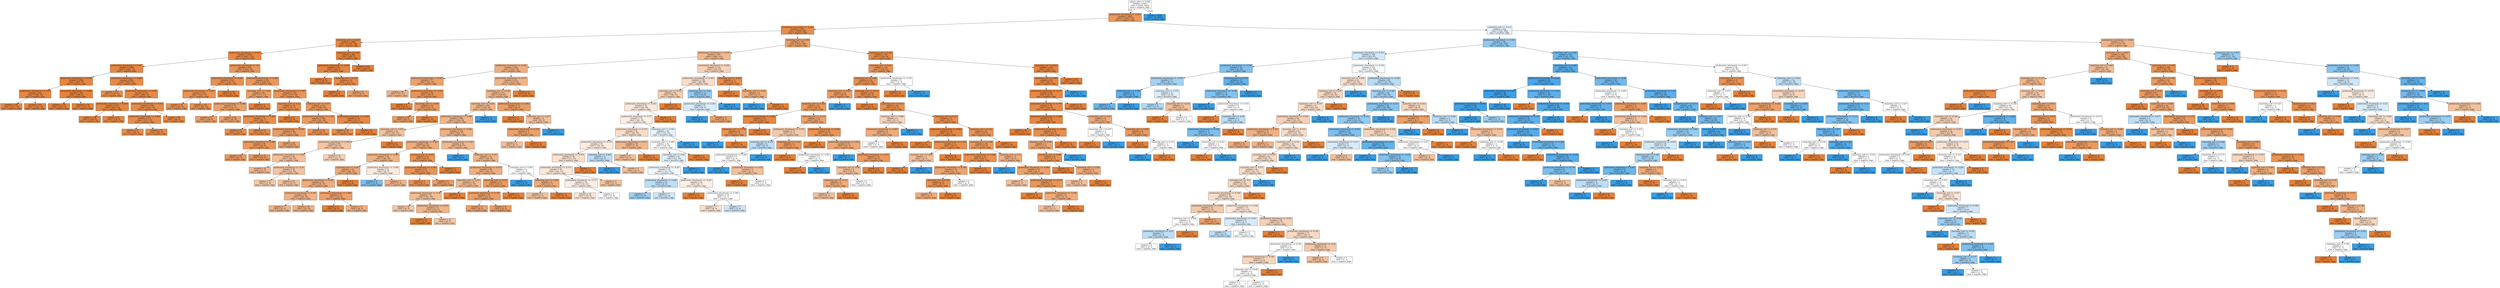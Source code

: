 digraph Tree {
node [shape=box, style="filled", color="black"] ;
0 [label="adamic_adar <= -0.396\nsamples = 6451\nvalue = [3226, 3225]\nclass = negative_edge", fillcolor="#ffffff"] ;
1 [label="preferential_attachment <= -0.359\nsamples = 3805\nvalue = [3226, 579]\nclass = negative_edge", fillcolor="#ea985d"] ;
0 -> 1 [labeldistance=2.5, labelangle=45, headlabel="True"] ;
2 [label="preferential_attachment <= -0.394\nsamples = 3251\nvalue = [2968, 283]\nclass = negative_edge", fillcolor="#e78d4c"] ;
1 -> 2 ;
3 [label="clustering_coef <= -0.023\nsamples = 2488\nvalue = [2354, 134]\nclass = negative_edge", fillcolor="#e68844"] ;
2 -> 3 ;
4 [label="preferential_attachment <= -0.403\nsamples = 2100\nvalue = [1967, 133]\nclass = negative_edge", fillcolor="#e78a46"] ;
3 -> 4 ;
5 [label="preferential_attachment <= -0.407\nsamples = 1668\nvalue = [1593, 75]\nclass = negative_edge", fillcolor="#e68742"] ;
4 -> 5 ;
6 [label="preferential_attachment <= -0.409\nsamples = 1006\nvalue = [975, 31]\nclass = negative_edge", fillcolor="#e6853f"] ;
5 -> 6 ;
7 [label="preferential_attachment <= -0.41\nsamples = 614\nvalue = [589, 25]\nclass = negative_edge", fillcolor="#e68641"] ;
6 -> 7 ;
8 [label="samples = 269\nvalue = [257, 12]\nclass = negative_edge", fillcolor="#e68742"] ;
7 -> 8 ;
9 [label="samples = 345\nvalue = [332, 13]\nclass = negative_edge", fillcolor="#e68641"] ;
7 -> 9 ;
10 [label="preferential_attachment <= -0.408\nsamples = 392\nvalue = [386, 6]\nclass = negative_edge", fillcolor="#e5833c"] ;
6 -> 10 ;
11 [label="samples = 216\nvalue = [213, 3]\nclass = negative_edge", fillcolor="#e5833c"] ;
10 -> 11 ;
12 [label="samples = 176\nvalue = [173, 3]\nclass = negative_edge", fillcolor="#e5833c"] ;
10 -> 12 ;
13 [label="preferential_attachment <= -0.406\nsamples = 662\nvalue = [618, 44]\nclass = negative_edge", fillcolor="#e78a47"] ;
5 -> 13 ;
14 [label="samples = 143\nvalue = [130, 13]\nclass = negative_edge", fillcolor="#e88e4d"] ;
13 -> 14 ;
15 [label="preferential_attachment <= -0.405\nsamples = 519\nvalue = [488, 31]\nclass = negative_edge", fillcolor="#e78946"] ;
13 -> 15 ;
16 [label="preferential_attachment <= -0.406\nsamples = 279\nvalue = [267, 12]\nclass = negative_edge", fillcolor="#e68742"] ;
15 -> 16 ;
17 [label="samples = 198\nvalue = [189, 9]\nclass = negative_edge", fillcolor="#e68742"] ;
16 -> 17 ;
18 [label="samples = 81\nvalue = [78, 3]\nclass = negative_edge", fillcolor="#e68641"] ;
16 -> 18 ;
19 [label="preferential_attachment <= -0.403\nsamples = 240\nvalue = [221, 19]\nclass = negative_edge", fillcolor="#e78c4a"] ;
15 -> 19 ;
20 [label="preferential_attachment <= -0.404\nsamples = 172\nvalue = [157, 15]\nclass = negative_edge", fillcolor="#e78d4c"] ;
19 -> 20 ;
21 [label="samples = 97\nvalue = [88, 9]\nclass = negative_edge", fillcolor="#e88e4d"] ;
20 -> 21 ;
22 [label="samples = 75\nvalue = [69, 6]\nclass = negative_edge", fillcolor="#e78c4a"] ;
20 -> 22 ;
23 [label="samples = 68\nvalue = [64, 4]\nclass = negative_edge", fillcolor="#e78945"] ;
19 -> 23 ;
24 [label="preferential_attachment <= -0.4\nsamples = 432\nvalue = [374, 58]\nclass = negative_edge", fillcolor="#e99558"] ;
4 -> 24 ;
25 [label="preferential_attachment <= -0.401\nsamples = 141\nvalue = [126, 15]\nclass = negative_edge", fillcolor="#e89051"] ;
24 -> 25 ;
26 [label="preferential_attachment <= -0.402\nsamples = 125\nvalue = [110, 15]\nclass = negative_edge", fillcolor="#e99254"] ;
25 -> 26 ;
27 [label="samples = 24\nvalue = [21, 3]\nclass = negative_edge", fillcolor="#e99355"] ;
26 -> 27 ;
28 [label="samples = 101\nvalue = [89, 12]\nclass = negative_edge", fillcolor="#e99254"] ;
26 -> 28 ;
29 [label="samples = 16\nvalue = [16, 0]\nclass = negative_edge", fillcolor="#e58139"] ;
25 -> 29 ;
30 [label="preferential_attachment <= -0.399\nsamples = 291\nvalue = [248, 43]\nclass = negative_edge", fillcolor="#ea975b"] ;
24 -> 30 ;
31 [label="clustering_coef <= -0.294\nsamples = 88\nvalue = [71, 17]\nclass = negative_edge", fillcolor="#eb9f68"] ;
30 -> 31 ;
32 [label="preferential_attachment <= -0.399\nsamples = 87\nvalue = [70, 17]\nclass = negative_edge", fillcolor="#eba069"] ;
31 -> 32 ;
33 [label="samples = 47\nvalue = [38, 9]\nclass = negative_edge", fillcolor="#eb9f68"] ;
32 -> 33 ;
34 [label="samples = 40\nvalue = [32, 8]\nclass = negative_edge", fillcolor="#eca06a"] ;
32 -> 34 ;
35 [label="samples = 1\nvalue = [1, 0]\nclass = negative_edge", fillcolor="#e58139"] ;
31 -> 35 ;
36 [label="preferential_attachment <= -0.397\nsamples = 203\nvalue = [177, 26]\nclass = negative_edge", fillcolor="#e99456"] ;
30 -> 36 ;
37 [label="clustering_coef <= -0.32\nsamples = 78\nvalue = [71, 7]\nclass = negative_edge", fillcolor="#e88d4d"] ;
36 -> 37 ;
38 [label="preferential_attachment <= -0.398\nsamples = 75\nvalue = [68, 7]\nclass = negative_edge", fillcolor="#e88e4d"] ;
37 -> 38 ;
39 [label="samples = 62\nvalue = [56, 6]\nclass = negative_edge", fillcolor="#e88e4e"] ;
38 -> 39 ;
40 [label="samples = 13\nvalue = [12, 1]\nclass = negative_edge", fillcolor="#e78c49"] ;
38 -> 40 ;
41 [label="samples = 3\nvalue = [3, 0]\nclass = negative_edge", fillcolor="#e58139"] ;
37 -> 41 ;
42 [label="clustering_coef <= -0.371\nsamples = 125\nvalue = [106, 19]\nclass = negative_edge", fillcolor="#ea985c"] ;
36 -> 42 ;
43 [label="preferential_attachment <= -0.395\nsamples = 109\nvalue = [91, 18]\nclass = negative_edge", fillcolor="#ea9a60"] ;
42 -> 43 ;
44 [label="preferential_attachment <= -0.395\nsamples = 86\nvalue = [71, 15]\nclass = negative_edge", fillcolor="#ea9c63"] ;
43 -> 44 ;
45 [label="preferential_attachment <= -0.396\nsamples = 58\nvalue = [49, 9]\nclass = negative_edge", fillcolor="#ea985d"] ;
44 -> 45 ;
46 [label="samples = 44\nvalue = [37, 7]\nclass = negative_edge", fillcolor="#ea995e"] ;
45 -> 46 ;
47 [label="samples = 14\nvalue = [12, 2]\nclass = negative_edge", fillcolor="#e9965a"] ;
45 -> 47 ;
48 [label="samples = 28\nvalue = [22, 6]\nclass = negative_edge", fillcolor="#eca36f"] ;
44 -> 48 ;
49 [label="samples = 23\nvalue = [20, 3]\nclass = negative_edge", fillcolor="#e99457"] ;
43 -> 49 ;
50 [label="preferential_attachment <= -0.396\nsamples = 16\nvalue = [15, 1]\nclass = negative_edge", fillcolor="#e78946"] ;
42 -> 50 ;
51 [label="samples = 10\nvalue = [9, 1]\nclass = negative_edge", fillcolor="#e88f4f"] ;
50 -> 51 ;
52 [label="samples = 6\nvalue = [6, 0]\nclass = negative_edge", fillcolor="#e58139"] ;
50 -> 52 ;
53 [label="clustering_coef <= 0.245\nsamples = 388\nvalue = [387, 1]\nclass = negative_edge", fillcolor="#e5813a"] ;
3 -> 53 ;
54 [label="preferential_attachment <= -0.396\nsamples = 39\nvalue = [38, 1]\nclass = negative_edge", fillcolor="#e6843e"] ;
53 -> 54 ;
55 [label="samples = 25\nvalue = [25, 0]\nclass = negative_edge", fillcolor="#e58139"] ;
54 -> 55 ;
56 [label="clustering_coef <= 0.153\nsamples = 14\nvalue = [13, 1]\nclass = negative_edge", fillcolor="#e78b48"] ;
54 -> 56 ;
57 [label="samples = 9\nvalue = [9, 0]\nclass = negative_edge", fillcolor="#e58139"] ;
56 -> 57 ;
58 [label="samples = 5\nvalue = [4, 1]\nclass = negative_edge", fillcolor="#eca06a"] ;
56 -> 58 ;
59 [label="samples = 349\nvalue = [349, 0]\nclass = negative_edge", fillcolor="#e58139"] ;
53 -> 59 ;
60 [label="clustering_coef <= -0.194\nsamples = 763\nvalue = [614, 149]\nclass = negative_edge", fillcolor="#eba069"] ;
2 -> 60 ;
61 [label="preferential_attachment <= -0.376\nsamples = 407\nvalue = [284, 123]\nclass = negative_edge", fillcolor="#f0b88f"] ;
60 -> 61 ;
62 [label="preferential_attachment <= -0.391\nsamples = 292\nvalue = [214, 78]\nclass = negative_edge", fillcolor="#eeaf81"] ;
61 -> 62 ;
63 [label="preferential_attachment <= -0.393\nsamples = 77\nvalue = [61, 16]\nclass = negative_edge", fillcolor="#eca26d"] ;
62 -> 63 ;
64 [label="samples = 38\nvalue = [27, 11]\nclass = negative_edge", fillcolor="#f0b48a"] ;
63 -> 64 ;
65 [label="preferential_attachment <= -0.392\nsamples = 39\nvalue = [34, 5]\nclass = negative_edge", fillcolor="#e99456"] ;
63 -> 65 ;
66 [label="samples = 9\nvalue = [9, 0]\nclass = negative_edge", fillcolor="#e58139"] ;
65 -> 66 ;
67 [label="clustering_coef <= -0.346\nsamples = 30\nvalue = [25, 5]\nclass = negative_edge", fillcolor="#ea9a61"] ;
65 -> 67 ;
68 [label="samples = 29\nvalue = [24, 5]\nclass = negative_edge", fillcolor="#ea9b62"] ;
67 -> 68 ;
69 [label="samples = 1\nvalue = [1, 0]\nclass = negative_edge", fillcolor="#e58139"] ;
67 -> 69 ;
70 [label="preferential_attachment <= -0.377\nsamples = 215\nvalue = [153, 62]\nclass = negative_edge", fillcolor="#f0b489"] ;
62 -> 70 ;
71 [label="clustering_coef <= -0.236\nsamples = 211\nvalue = [149, 62]\nclass = negative_edge", fillcolor="#f0b58b"] ;
70 -> 71 ;
72 [label="clustering_coef <= -0.244\nsamples = 200\nvalue = [140, 60]\nclass = negative_edge", fillcolor="#f0b78e"] ;
71 -> 72 ;
73 [label="preferential_attachment <= -0.388\nsamples = 198\nvalue = [140, 58]\nclass = negative_edge", fillcolor="#f0b58b"] ;
72 -> 73 ;
74 [label="clustering_coef <= -0.363\nsamples = 62\nvalue = [41, 21]\nclass = negative_edge", fillcolor="#f2c29e"] ;
73 -> 74 ;
75 [label="preferential_attachment <= -0.389\nsamples = 60\nvalue = [39, 21]\nclass = negative_edge", fillcolor="#f3c5a4"] ;
74 -> 75 ;
76 [label="preferential_attachment <= -0.391\nsamples = 42\nvalue = [28, 14]\nclass = negative_edge", fillcolor="#f2c09c"] ;
75 -> 76 ;
77 [label="samples = 10\nvalue = [7, 3]\nclass = negative_edge", fillcolor="#f0b78e"] ;
76 -> 77 ;
78 [label="preferential_attachment <= -0.39\nsamples = 32\nvalue = [21, 11]\nclass = negative_edge", fillcolor="#f3c3a1"] ;
76 -> 78 ;
79 [label="samples = 11\nvalue = [7, 4]\nclass = negative_edge", fillcolor="#f4c9aa"] ;
78 -> 79 ;
80 [label="samples = 21\nvalue = [14, 7]\nclass = negative_edge", fillcolor="#f2c09c"] ;
78 -> 80 ;
81 [label="samples = 18\nvalue = [11, 7]\nclass = negative_edge", fillcolor="#f6d1b7"] ;
75 -> 81 ;
82 [label="samples = 2\nvalue = [2, 0]\nclass = negative_edge", fillcolor="#e58139"] ;
74 -> 82 ;
83 [label="preferential_attachment <= -0.382\nsamples = 136\nvalue = [99, 37]\nclass = negative_edge", fillcolor="#efb083"] ;
73 -> 83 ;
84 [label="preferential_attachment <= -0.383\nsamples = 80\nvalue = [60, 20]\nclass = negative_edge", fillcolor="#eeab7b"] ;
83 -> 84 ;
85 [label="preferential_attachment <= -0.385\nsamples = 64\nvalue = [46, 18]\nclass = negative_edge", fillcolor="#efb286"] ;
84 -> 85 ;
86 [label="clustering_coef <= -0.387\nsamples = 53\nvalue = [40, 13]\nclass = negative_edge", fillcolor="#edaa79"] ;
85 -> 86 ;
87 [label="preferential_attachment <= -0.387\nsamples = 51\nvalue = [38, 13]\nclass = negative_edge", fillcolor="#eeac7d"] ;
86 -> 87 ;
88 [label="preferential_attachment <= -0.387\nsamples = 36\nvalue = [26, 10]\nclass = negative_edge", fillcolor="#efb185"] ;
87 -> 88 ;
89 [label="samples = 7\nvalue = [5, 2]\nclass = negative_edge", fillcolor="#efb388"] ;
88 -> 89 ;
90 [label="samples = 29\nvalue = [21, 8]\nclass = negative_edge", fillcolor="#efb184"] ;
88 -> 90 ;
91 [label="preferential_attachment <= -0.386\nsamples = 15\nvalue = [12, 3]\nclass = negative_edge", fillcolor="#eca06a"] ;
87 -> 91 ;
92 [label="samples = 4\nvalue = [4, 0]\nclass = negative_edge", fillcolor="#e58139"] ;
91 -> 92 ;
93 [label="samples = 11\nvalue = [8, 3]\nclass = negative_edge", fillcolor="#efb083"] ;
91 -> 93 ;
94 [label="samples = 2\nvalue = [2, 0]\nclass = negative_edge", fillcolor="#e58139"] ;
86 -> 94 ;
95 [label="preferential_attachment <= -0.384\nsamples = 11\nvalue = [6, 5]\nclass = negative_edge", fillcolor="#fbeade"] ;
85 -> 95 ;
96 [label="samples = 4\nvalue = [1, 3]\nclass = possitive_edge", fillcolor="#7bbeee"] ;
95 -> 96 ;
97 [label="samples = 7\nvalue = [5, 2]\nclass = negative_edge", fillcolor="#efb388"] ;
95 -> 97 ;
98 [label="clustering_coef <= -0.387\nsamples = 16\nvalue = [14, 2]\nclass = negative_edge", fillcolor="#e99355"] ;
84 -> 98 ;
99 [label="preferential_attachment <= -0.383\nsamples = 15\nvalue = [13, 2]\nclass = negative_edge", fillcolor="#e99457"] ;
98 -> 99 ;
100 [label="samples = 9\nvalue = [8, 1]\nclass = negative_edge", fillcolor="#e89152"] ;
99 -> 100 ;
101 [label="samples = 6\nvalue = [5, 1]\nclass = negative_edge", fillcolor="#ea9a61"] ;
99 -> 101 ;
102 [label="samples = 1\nvalue = [1, 0]\nclass = negative_edge", fillcolor="#e58139"] ;
98 -> 102 ;
103 [label="preferential_attachment <= -0.381\nsamples = 56\nvalue = [39, 17]\nclass = negative_edge", fillcolor="#f0b88f"] ;
83 -> 103 ;
104 [label="samples = 1\nvalue = [0, 1]\nclass = possitive_edge", fillcolor="#399de5"] ;
103 -> 104 ;
105 [label="clustering_coef <= -0.357\nsamples = 55\nvalue = [39, 16]\nclass = negative_edge", fillcolor="#f0b58a"] ;
103 -> 105 ;
106 [label="preferential_attachment <= -0.379\nsamples = 49\nvalue = [36, 13]\nclass = negative_edge", fillcolor="#eeae80"] ;
105 -> 106 ;
107 [label="clustering_coef <= -0.415\nsamples = 32\nvalue = [22, 10]\nclass = negative_edge", fillcolor="#f1ba93"] ;
106 -> 107 ;
108 [label="preferential_attachment <= -0.38\nsamples = 31\nvalue = [21, 10]\nclass = negative_edge", fillcolor="#f1bd97"] ;
107 -> 108 ;
109 [label="samples = 14\nvalue = [9, 5]\nclass = negative_edge", fillcolor="#f3c7a7"] ;
108 -> 109 ;
110 [label="preferential_attachment <= -0.379\nsamples = 17\nvalue = [12, 5]\nclass = negative_edge", fillcolor="#f0b58b"] ;
108 -> 110 ;
111 [label="samples = 3\nvalue = [3, 0]\nclass = negative_edge", fillcolor="#e58139"] ;
110 -> 111 ;
112 [label="samples = 14\nvalue = [9, 5]\nclass = negative_edge", fillcolor="#f3c7a7"] ;
110 -> 112 ;
113 [label="samples = 1\nvalue = [1, 0]\nclass = negative_edge", fillcolor="#e58139"] ;
107 -> 113 ;
114 [label="clustering_coef <= -0.419\nsamples = 17\nvalue = [14, 3]\nclass = negative_edge", fillcolor="#eb9c63"] ;
106 -> 114 ;
115 [label="preferential_attachment <= -0.378\nsamples = 16\nvalue = [13, 3]\nclass = negative_edge", fillcolor="#eb9e67"] ;
114 -> 115 ;
116 [label="samples = 5\nvalue = [4, 1]\nclass = negative_edge", fillcolor="#eca06a"] ;
115 -> 116 ;
117 [label="samples = 11\nvalue = [9, 2]\nclass = negative_edge", fillcolor="#eb9d65"] ;
115 -> 117 ;
118 [label="samples = 1\nvalue = [1, 0]\nclass = negative_edge", fillcolor="#e58139"] ;
114 -> 118 ;
119 [label="clustering_coef <= -0.261\nsamples = 6\nvalue = [3, 3]\nclass = negative_edge", fillcolor="#ffffff"] ;
105 -> 119 ;
120 [label="samples = 2\nvalue = [0, 2]\nclass = possitive_edge", fillcolor="#399de5"] ;
119 -> 120 ;
121 [label="clustering_coef <= -0.248\nsamples = 4\nvalue = [3, 1]\nclass = negative_edge", fillcolor="#eeab7b"] ;
119 -> 121 ;
122 [label="samples = 3\nvalue = [2, 1]\nclass = negative_edge", fillcolor="#f2c09c"] ;
121 -> 122 ;
123 [label="samples = 1\nvalue = [1, 0]\nclass = negative_edge", fillcolor="#e58139"] ;
121 -> 123 ;
124 [label="samples = 2\nvalue = [0, 2]\nclass = possitive_edge", fillcolor="#399de5"] ;
72 -> 124 ;
125 [label="preferential_attachment <= -0.383\nsamples = 11\nvalue = [9, 2]\nclass = negative_edge", fillcolor="#eb9d65"] ;
71 -> 125 ;
126 [label="samples = 5\nvalue = [5, 0]\nclass = negative_edge", fillcolor="#e58139"] ;
125 -> 126 ;
127 [label="clustering_coef <= -0.207\nsamples = 6\nvalue = [4, 2]\nclass = negative_edge", fillcolor="#f2c09c"] ;
125 -> 127 ;
128 [label="preferential_attachment <= -0.379\nsamples = 5\nvalue = [4, 1]\nclass = negative_edge", fillcolor="#eca06a"] ;
127 -> 128 ;
129 [label="samples = 3\nvalue = [2, 1]\nclass = negative_edge", fillcolor="#f2c09c"] ;
128 -> 129 ;
130 [label="samples = 2\nvalue = [2, 0]\nclass = negative_edge", fillcolor="#e58139"] ;
128 -> 130 ;
131 [label="samples = 1\nvalue = [0, 1]\nclass = possitive_edge", fillcolor="#399de5"] ;
127 -> 131 ;
132 [label="samples = 4\nvalue = [4, 0]\nclass = negative_edge", fillcolor="#e58139"] ;
70 -> 132 ;
133 [label="preferential_attachment <= -0.362\nsamples = 115\nvalue = [70, 45]\nclass = negative_edge", fillcolor="#f6d2b8"] ;
61 -> 133 ;
134 [label="preferential_attachment <= -0.364\nsamples = 104\nvalue = [60, 44]\nclass = negative_edge", fillcolor="#f8ddca"] ;
133 -> 134 ;
135 [label="clustering_coef <= -0.314\nsamples = 91\nvalue = [56, 35]\nclass = negative_edge", fillcolor="#f5d0b5"] ;
134 -> 135 ;
136 [label="preferential_attachment <= -0.365\nsamples = 78\nvalue = [43, 35]\nclass = negative_edge", fillcolor="#fae8da"] ;
135 -> 136 ;
137 [label="preferential_attachment <= -0.37\nsamples = 75\nvalue = [40, 35]\nclass = negative_edge", fillcolor="#fcefe6"] ;
136 -> 137 ;
138 [label="preferential_attachment <= -0.372\nsamples = 45\nvalue = [26, 19]\nclass = negative_edge", fillcolor="#f8ddca"] ;
137 -> 138 ;
139 [label="preferential_attachment <= -0.373\nsamples = 35\nvalue = [19, 16]\nclass = negative_edge", fillcolor="#fbebe0"] ;
138 -> 139 ;
140 [label="preferential_attachment <= -0.374\nsamples = 30\nvalue = [17, 13]\nclass = negative_edge", fillcolor="#f9e1d0"] ;
139 -> 140 ;
141 [label="preferential_attachment <= -0.375\nsamples = 29\nvalue = [16, 13]\nclass = negative_edge", fillcolor="#fae7da"] ;
140 -> 141 ;
142 [label="preferential_attachment <= -0.375\nsamples = 26\nvalue = [14, 12]\nclass = negative_edge", fillcolor="#fbede3"] ;
141 -> 142 ;
143 [label="samples = 18\nvalue = [10, 8]\nclass = negative_edge", fillcolor="#fae6d7"] ;
142 -> 143 ;
144 [label="samples = 8\nvalue = [4, 4]\nclass = negative_edge", fillcolor="#ffffff"] ;
142 -> 144 ;
145 [label="samples = 3\nvalue = [2, 1]\nclass = negative_edge", fillcolor="#f2c09c"] ;
141 -> 145 ;
146 [label="samples = 1\nvalue = [1, 0]\nclass = negative_edge", fillcolor="#e58139"] ;
140 -> 146 ;
147 [label="clustering_coef <= -0.382\nsamples = 5\nvalue = [2, 3]\nclass = possitive_edge", fillcolor="#bddef6"] ;
139 -> 147 ;
148 [label="samples = 2\nvalue = [0, 2]\nclass = possitive_edge", fillcolor="#399de5"] ;
147 -> 148 ;
149 [label="samples = 3\nvalue = [2, 1]\nclass = negative_edge", fillcolor="#f2c09c"] ;
147 -> 149 ;
150 [label="preferential_attachment <= -0.371\nsamples = 10\nvalue = [7, 3]\nclass = negative_edge", fillcolor="#f0b78e"] ;
138 -> 150 ;
151 [label="samples = 9\nvalue = [6, 3]\nclass = negative_edge", fillcolor="#f2c09c"] ;
150 -> 151 ;
152 [label="samples = 1\nvalue = [1, 0]\nclass = negative_edge", fillcolor="#e58139"] ;
150 -> 152 ;
153 [label="clustering_coef <= -0.363\nsamples = 30\nvalue = [14, 16]\nclass = possitive_edge", fillcolor="#e6f3fc"] ;
137 -> 153 ;
154 [label="clustering_coef <= -0.406\nsamples = 28\nvalue = [14, 14]\nclass = negative_edge", fillcolor="#ffffff"] ;
153 -> 154 ;
155 [label="clustering_coef <= -0.44\nsamples = 26\nvalue = [12, 14]\nclass = possitive_edge", fillcolor="#e3f1fb"] ;
154 -> 155 ;
156 [label="preferential_attachment <= -0.367\nsamples = 25\nvalue = [12, 13]\nclass = possitive_edge", fillcolor="#f0f7fd"] ;
155 -> 156 ;
157 [label="preferential_attachment <= -0.369\nsamples = 10\nvalue = [4, 6]\nclass = possitive_edge", fillcolor="#bddef6"] ;
156 -> 157 ;
158 [label="samples = 3\nvalue = [1, 2]\nclass = possitive_edge", fillcolor="#9ccef2"] ;
157 -> 158 ;
159 [label="samples = 7\nvalue = [3, 4]\nclass = possitive_edge", fillcolor="#cee6f8"] ;
157 -> 159 ;
160 [label="preferential_attachment <= -0.367\nsamples = 15\nvalue = [8, 7]\nclass = negative_edge", fillcolor="#fcefe6"] ;
156 -> 160 ;
161 [label="samples = 1\nvalue = [1, 0]\nclass = negative_edge", fillcolor="#e58139"] ;
160 -> 161 ;
162 [label="preferential_attachment <= -0.366\nsamples = 14\nvalue = [7, 7]\nclass = negative_edge", fillcolor="#ffffff"] ;
160 -> 162 ;
163 [label="samples = 7\nvalue = [4, 3]\nclass = negative_edge", fillcolor="#f8e0ce"] ;
162 -> 163 ;
164 [label="samples = 7\nvalue = [3, 4]\nclass = possitive_edge", fillcolor="#cee6f8"] ;
162 -> 164 ;
165 [label="samples = 1\nvalue = [0, 1]\nclass = possitive_edge", fillcolor="#399de5"] ;
155 -> 165 ;
166 [label="samples = 2\nvalue = [2, 0]\nclass = negative_edge", fillcolor="#e58139"] ;
154 -> 166 ;
167 [label="samples = 2\nvalue = [0, 2]\nclass = possitive_edge", fillcolor="#399de5"] ;
153 -> 167 ;
168 [label="samples = 3\nvalue = [3, 0]\nclass = negative_edge", fillcolor="#e58139"] ;
136 -> 168 ;
169 [label="samples = 13\nvalue = [13, 0]\nclass = negative_edge", fillcolor="#e58139"] ;
135 -> 169 ;
170 [label="clustering_coef <= -0.42\nsamples = 13\nvalue = [4, 9]\nclass = possitive_edge", fillcolor="#91c9f1"] ;
134 -> 170 ;
171 [label="preferential_attachment <= -0.363\nsamples = 9\nvalue = [4, 5]\nclass = possitive_edge", fillcolor="#d7ebfa"] ;
170 -> 171 ;
172 [label="samples = 4\nvalue = [0, 4]\nclass = possitive_edge", fillcolor="#399de5"] ;
171 -> 172 ;
173 [label="samples = 5\nvalue = [4, 1]\nclass = negative_edge", fillcolor="#eca06a"] ;
171 -> 173 ;
174 [label="samples = 4\nvalue = [0, 4]\nclass = possitive_edge", fillcolor="#399de5"] ;
170 -> 174 ;
175 [label="clustering_coef <= -0.288\nsamples = 11\nvalue = [10, 1]\nclass = negative_edge", fillcolor="#e88e4d"] ;
133 -> 175 ;
176 [label="samples = 7\nvalue = [7, 0]\nclass = negative_edge", fillcolor="#e58139"] ;
175 -> 176 ;
177 [label="clustering_coef <= -0.252\nsamples = 4\nvalue = [3, 1]\nclass = negative_edge", fillcolor="#eeab7b"] ;
175 -> 177 ;
178 [label="samples = 1\nvalue = [0, 1]\nclass = possitive_edge", fillcolor="#399de5"] ;
177 -> 178 ;
179 [label="samples = 3\nvalue = [3, 0]\nclass = negative_edge", fillcolor="#e58139"] ;
177 -> 179 ;
180 [label="clustering_coef <= 0.259\nsamples = 356\nvalue = [330, 26]\nclass = negative_edge", fillcolor="#e78b49"] ;
60 -> 180 ;
181 [label="clustering_coef <= 0.241\nsamples = 159\nvalue = [138, 21]\nclass = negative_edge", fillcolor="#e99457"] ;
180 -> 181 ;
182 [label="clustering_coef <= -0.06\nsamples = 153\nvalue = [135, 18]\nclass = negative_edge", fillcolor="#e89253"] ;
181 -> 182 ;
183 [label="clustering_coef <= -0.067\nsamples = 53\nvalue = [44, 9]\nclass = negative_edge", fillcolor="#ea9b61"] ;
182 -> 183 ;
184 [label="clustering_coef <= -0.142\nsamples = 52\nvalue = [44, 8]\nclass = negative_edge", fillcolor="#ea985d"] ;
183 -> 184 ;
185 [label="preferential_attachment <= -0.383\nsamples = 19\nvalue = [18, 1]\nclass = negative_edge", fillcolor="#e68844"] ;
184 -> 185 ;
186 [label="clustering_coef <= -0.178\nsamples = 8\nvalue = [7, 1]\nclass = negative_edge", fillcolor="#e99355"] ;
185 -> 186 ;
187 [label="samples = 1\nvalue = [0, 1]\nclass = possitive_edge", fillcolor="#399de5"] ;
186 -> 187 ;
188 [label="samples = 7\nvalue = [7, 0]\nclass = negative_edge", fillcolor="#e58139"] ;
186 -> 188 ;
189 [label="samples = 11\nvalue = [11, 0]\nclass = negative_edge", fillcolor="#e58139"] ;
185 -> 189 ;
190 [label="clustering_coef <= -0.119\nsamples = 33\nvalue = [26, 7]\nclass = negative_edge", fillcolor="#eca36e"] ;
184 -> 190 ;
191 [label="preferential_attachment <= -0.372\nsamples = 11\nvalue = [7, 4]\nclass = negative_edge", fillcolor="#f4c9aa"] ;
190 -> 191 ;
192 [label="clustering_coef <= -0.131\nsamples = 5\nvalue = [2, 3]\nclass = possitive_edge", fillcolor="#bddef6"] ;
191 -> 192 ;
193 [label="preferential_attachment <= -0.389\nsamples = 4\nvalue = [2, 2]\nclass = negative_edge", fillcolor="#ffffff"] ;
192 -> 193 ;
194 [label="samples = 1\nvalue = [0, 1]\nclass = possitive_edge", fillcolor="#399de5"] ;
193 -> 194 ;
195 [label="preferential_attachment <= -0.38\nsamples = 3\nvalue = [2, 1]\nclass = negative_edge", fillcolor="#f2c09c"] ;
193 -> 195 ;
196 [label="samples = 1\nvalue = [1, 0]\nclass = negative_edge", fillcolor="#e58139"] ;
195 -> 196 ;
197 [label="samples = 2\nvalue = [1, 1]\nclass = negative_edge", fillcolor="#ffffff"] ;
195 -> 197 ;
198 [label="samples = 1\nvalue = [0, 1]\nclass = possitive_edge", fillcolor="#399de5"] ;
192 -> 198 ;
199 [label="clustering_coef <= -0.125\nsamples = 6\nvalue = [5, 1]\nclass = negative_edge", fillcolor="#ea9a61"] ;
191 -> 199 ;
200 [label="samples = 4\nvalue = [4, 0]\nclass = negative_edge", fillcolor="#e58139"] ;
199 -> 200 ;
201 [label="preferential_attachment <= -0.367\nsamples = 2\nvalue = [1, 1]\nclass = negative_edge", fillcolor="#ffffff"] ;
199 -> 201 ;
202 [label="samples = 1\nvalue = [1, 0]\nclass = negative_edge", fillcolor="#e58139"] ;
201 -> 202 ;
203 [label="samples = 1\nvalue = [0, 1]\nclass = possitive_edge", fillcolor="#399de5"] ;
201 -> 203 ;
204 [label="preferential_attachment <= -0.384\nsamples = 22\nvalue = [19, 3]\nclass = negative_edge", fillcolor="#e99558"] ;
190 -> 204 ;
205 [label="samples = 9\nvalue = [9, 0]\nclass = negative_edge", fillcolor="#e58139"] ;
204 -> 205 ;
206 [label="preferential_attachment <= -0.383\nsamples = 13\nvalue = [10, 3]\nclass = negative_edge", fillcolor="#eda774"] ;
204 -> 206 ;
207 [label="samples = 1\nvalue = [0, 1]\nclass = possitive_edge", fillcolor="#399de5"] ;
206 -> 207 ;
208 [label="preferential_attachment <= -0.377\nsamples = 12\nvalue = [10, 2]\nclass = negative_edge", fillcolor="#ea9a61"] ;
206 -> 208 ;
209 [label="clustering_coef <= -0.09\nsamples = 6\nvalue = [4, 2]\nclass = negative_edge", fillcolor="#f2c09c"] ;
208 -> 209 ;
210 [label="clustering_coef <= -0.112\nsamples = 4\nvalue = [3, 1]\nclass = negative_edge", fillcolor="#eeab7b"] ;
209 -> 210 ;
211 [label="samples = 3\nvalue = [2, 1]\nclass = negative_edge", fillcolor="#f2c09c"] ;
210 -> 211 ;
212 [label="samples = 1\nvalue = [1, 0]\nclass = negative_edge", fillcolor="#e58139"] ;
210 -> 212 ;
213 [label="samples = 2\nvalue = [1, 1]\nclass = negative_edge", fillcolor="#ffffff"] ;
209 -> 213 ;
214 [label="samples = 6\nvalue = [6, 0]\nclass = negative_edge", fillcolor="#e58139"] ;
208 -> 214 ;
215 [label="samples = 1\nvalue = [0, 1]\nclass = possitive_edge", fillcolor="#399de5"] ;
183 -> 215 ;
216 [label="clustering_coef <= -0.014\nsamples = 100\nvalue = [91, 9]\nclass = negative_edge", fillcolor="#e88d4d"] ;
182 -> 216 ;
217 [label="samples = 18\nvalue = [18, 0]\nclass = negative_edge", fillcolor="#e58139"] ;
216 -> 217 ;
218 [label="clustering_coef <= 0.011\nsamples = 82\nvalue = [73, 9]\nclass = negative_edge", fillcolor="#e89151"] ;
216 -> 218 ;
219 [label="clustering_coef <= -0.004\nsamples = 5\nvalue = [3, 2]\nclass = negative_edge", fillcolor="#f6d5bd"] ;
218 -> 219 ;
220 [label="preferential_attachment <= -0.381\nsamples = 4\nvalue = [3, 1]\nclass = negative_edge", fillcolor="#eeab7b"] ;
219 -> 220 ;
221 [label="samples = 2\nvalue = [1, 1]\nclass = negative_edge", fillcolor="#ffffff"] ;
220 -> 221 ;
222 [label="samples = 2\nvalue = [2, 0]\nclass = negative_edge", fillcolor="#e58139"] ;
220 -> 222 ;
223 [label="samples = 1\nvalue = [0, 1]\nclass = possitive_edge", fillcolor="#399de5"] ;
219 -> 223 ;
224 [label="clustering_coef <= 0.131\nsamples = 77\nvalue = [70, 7]\nclass = negative_edge", fillcolor="#e88e4d"] ;
218 -> 224 ;
225 [label="preferential_attachment <= -0.381\nsamples = 32\nvalue = [31, 1]\nclass = negative_edge", fillcolor="#e6853f"] ;
224 -> 225 ;
226 [label="samples = 21\nvalue = [21, 0]\nclass = negative_edge", fillcolor="#e58139"] ;
225 -> 226 ;
227 [label="preferential_attachment <= -0.378\nsamples = 11\nvalue = [10, 1]\nclass = negative_edge", fillcolor="#e88e4d"] ;
225 -> 227 ;
228 [label="clustering_coef <= 0.056\nsamples = 3\nvalue = [2, 1]\nclass = negative_edge", fillcolor="#f2c09c"] ;
227 -> 228 ;
229 [label="samples = 2\nvalue = [2, 0]\nclass = negative_edge", fillcolor="#e58139"] ;
228 -> 229 ;
230 [label="samples = 1\nvalue = [0, 1]\nclass = possitive_edge", fillcolor="#399de5"] ;
228 -> 230 ;
231 [label="samples = 8\nvalue = [8, 0]\nclass = negative_edge", fillcolor="#e58139"] ;
227 -> 231 ;
232 [label="clustering_coef <= 0.222\nsamples = 45\nvalue = [39, 6]\nclass = negative_edge", fillcolor="#e99457"] ;
224 -> 232 ;
233 [label="clustering_coef <= 0.199\nsamples = 38\nvalue = [32, 6]\nclass = negative_edge", fillcolor="#ea995e"] ;
232 -> 233 ;
234 [label="preferential_attachment <= -0.384\nsamples = 27\nvalue = [24, 3]\nclass = negative_edge", fillcolor="#e89152"] ;
233 -> 234 ;
235 [label="preferential_attachment <= -0.386\nsamples = 14\nvalue = [11, 3]\nclass = negative_edge", fillcolor="#eca36f"] ;
234 -> 235 ;
236 [label="clustering_coef <= 0.145\nsamples = 10\nvalue = [9, 1]\nclass = negative_edge", fillcolor="#e88f4f"] ;
235 -> 236 ;
237 [label="samples = 4\nvalue = [3, 1]\nclass = negative_edge", fillcolor="#eeab7b"] ;
236 -> 237 ;
238 [label="samples = 6\nvalue = [6, 0]\nclass = negative_edge", fillcolor="#e58139"] ;
236 -> 238 ;
239 [label="samples = 4\nvalue = [2, 2]\nclass = negative_edge", fillcolor="#ffffff"] ;
235 -> 239 ;
240 [label="samples = 13\nvalue = [13, 0]\nclass = negative_edge", fillcolor="#e58139"] ;
234 -> 240 ;
241 [label="clustering_coef <= 0.21\nsamples = 11\nvalue = [8, 3]\nclass = negative_edge", fillcolor="#efb083"] ;
233 -> 241 ;
242 [label="samples = 1\nvalue = [0, 1]\nclass = possitive_edge", fillcolor="#399de5"] ;
241 -> 242 ;
243 [label="preferential_attachment <= -0.389\nsamples = 10\nvalue = [8, 2]\nclass = negative_edge", fillcolor="#eca06a"] ;
241 -> 243 ;
244 [label="samples = 3\nvalue = [2, 1]\nclass = negative_edge", fillcolor="#f2c09c"] ;
243 -> 244 ;
245 [label="preferential_attachment <= -0.379\nsamples = 7\nvalue = [6, 1]\nclass = negative_edge", fillcolor="#e9965a"] ;
243 -> 245 ;
246 [label="samples = 3\nvalue = [3, 0]\nclass = negative_edge", fillcolor="#e58139"] ;
245 -> 246 ;
247 [label="preferential_attachment <= -0.366\nsamples = 4\nvalue = [3, 1]\nclass = negative_edge", fillcolor="#eeab7b"] ;
245 -> 247 ;
248 [label="samples = 3\nvalue = [2, 1]\nclass = negative_edge", fillcolor="#f2c09c"] ;
247 -> 248 ;
249 [label="samples = 1\nvalue = [1, 0]\nclass = negative_edge", fillcolor="#e58139"] ;
247 -> 249 ;
250 [label="samples = 7\nvalue = [7, 0]\nclass = negative_edge", fillcolor="#e58139"] ;
232 -> 250 ;
251 [label="preferential_attachment <= -0.376\nsamples = 6\nvalue = [3, 3]\nclass = negative_edge", fillcolor="#ffffff"] ;
181 -> 251 ;
252 [label="samples = 3\nvalue = [3, 0]\nclass = negative_edge", fillcolor="#e58139"] ;
251 -> 252 ;
253 [label="samples = 3\nvalue = [0, 3]\nclass = possitive_edge", fillcolor="#399de5"] ;
251 -> 253 ;
254 [label="clustering_coef <= 0.811\nsamples = 197\nvalue = [192, 5]\nclass = negative_edge", fillcolor="#e6843e"] ;
180 -> 254 ;
255 [label="clustering_coef <= 0.802\nsamples = 90\nvalue = [85, 5]\nclass = negative_edge", fillcolor="#e78845"] ;
254 -> 255 ;
256 [label="preferential_attachment <= -0.377\nsamples = 89\nvalue = [85, 4]\nclass = negative_edge", fillcolor="#e68742"] ;
255 -> 256 ;
257 [label="preferential_attachment <= -0.379\nsamples = 58\nvalue = [54, 4]\nclass = negative_edge", fillcolor="#e78a48"] ;
256 -> 257 ;
258 [label="preferential_attachment <= -0.386\nsamples = 50\nvalue = [48, 2]\nclass = negative_edge", fillcolor="#e68641"] ;
257 -> 258 ;
259 [label="samples = 30\nvalue = [30, 0]\nclass = negative_edge", fillcolor="#e58139"] ;
258 -> 259 ;
260 [label="preferential_attachment <= -0.385\nsamples = 20\nvalue = [18, 2]\nclass = negative_edge", fillcolor="#e88f4f"] ;
258 -> 260 ;
261 [label="clustering_coef <= 0.641\nsamples = 9\nvalue = [7, 2]\nclass = negative_edge", fillcolor="#eca572"] ;
260 -> 261 ;
262 [label="clustering_coef <= 0.509\nsamples = 8\nvalue = [7, 1]\nclass = negative_edge", fillcolor="#e99355"] ;
261 -> 262 ;
263 [label="samples = 4\nvalue = [4, 0]\nclass = negative_edge", fillcolor="#e58139"] ;
262 -> 263 ;
264 [label="clustering_coef <= 0.586\nsamples = 4\nvalue = [3, 1]\nclass = negative_edge", fillcolor="#eeab7b"] ;
262 -> 264 ;
265 [label="samples = 3\nvalue = [2, 1]\nclass = negative_edge", fillcolor="#f2c09c"] ;
264 -> 265 ;
266 [label="samples = 1\nvalue = [1, 0]\nclass = negative_edge", fillcolor="#e58139"] ;
264 -> 266 ;
267 [label="samples = 1\nvalue = [0, 1]\nclass = possitive_edge", fillcolor="#399de5"] ;
261 -> 267 ;
268 [label="samples = 11\nvalue = [11, 0]\nclass = negative_edge", fillcolor="#e58139"] ;
260 -> 268 ;
269 [label="clustering_coef <= 0.41\nsamples = 8\nvalue = [6, 2]\nclass = negative_edge", fillcolor="#eeab7b"] ;
257 -> 269 ;
270 [label="clustering_coef <= 0.337\nsamples = 2\nvalue = [1, 1]\nclass = negative_edge", fillcolor="#ffffff"] ;
269 -> 270 ;
271 [label="samples = 1\nvalue = [1, 0]\nclass = negative_edge", fillcolor="#e58139"] ;
270 -> 271 ;
272 [label="samples = 1\nvalue = [0, 1]\nclass = possitive_edge", fillcolor="#399de5"] ;
270 -> 272 ;
273 [label="clustering_coef <= 0.641\nsamples = 6\nvalue = [5, 1]\nclass = negative_edge", fillcolor="#ea9a61"] ;
269 -> 273 ;
274 [label="samples = 4\nvalue = [4, 0]\nclass = negative_edge", fillcolor="#e58139"] ;
273 -> 274 ;
275 [label="clustering_coef <= 0.714\nsamples = 2\nvalue = [1, 1]\nclass = negative_edge", fillcolor="#ffffff"] ;
273 -> 275 ;
276 [label="samples = 1\nvalue = [0, 1]\nclass = possitive_edge", fillcolor="#399de5"] ;
275 -> 276 ;
277 [label="samples = 1\nvalue = [1, 0]\nclass = negative_edge", fillcolor="#e58139"] ;
275 -> 277 ;
278 [label="samples = 31\nvalue = [31, 0]\nclass = negative_edge", fillcolor="#e58139"] ;
256 -> 278 ;
279 [label="samples = 1\nvalue = [0, 1]\nclass = possitive_edge", fillcolor="#399de5"] ;
255 -> 279 ;
280 [label="samples = 107\nvalue = [107, 0]\nclass = negative_edge", fillcolor="#e58139"] ;
254 -> 280 ;
281 [label="clustering_coef <= -0.213\nsamples = 554\nvalue = [258, 296]\nclass = possitive_edge", fillcolor="#e6f2fc"] ;
1 -> 281 ;
282 [label="preferential_attachment <= -0.323\nsamples = 341\nvalue = [105, 236]\nclass = possitive_edge", fillcolor="#91c9f1"] ;
281 -> 282 ;
283 [label="preferential_attachment <= -0.353\nsamples = 144\nvalue = [63, 81]\nclass = possitive_edge", fillcolor="#d3e9f9"] ;
282 -> 283 ;
284 [label="preferential_attachment <= -0.358\nsamples = 34\nvalue = [9, 25]\nclass = possitive_edge", fillcolor="#80c0ee"] ;
283 -> 284 ;
285 [label="preferential_attachment <= -0.359\nsamples = 17\nvalue = [6, 11]\nclass = possitive_edge", fillcolor="#a5d2f3"] ;
284 -> 285 ;
286 [label="clustering_coef <= -0.359\nsamples = 6\nvalue = [1, 5]\nclass = possitive_edge", fillcolor="#61b1ea"] ;
285 -> 286 ;
287 [label="samples = 5\nvalue = [1, 4]\nclass = possitive_edge", fillcolor="#6ab6ec"] ;
286 -> 287 ;
288 [label="samples = 1\nvalue = [0, 1]\nclass = possitive_edge", fillcolor="#399de5"] ;
286 -> 288 ;
289 [label="clustering_coef <= -0.375\nsamples = 11\nvalue = [5, 6]\nclass = possitive_edge", fillcolor="#deeffb"] ;
285 -> 289 ;
290 [label="samples = 8\nvalue = [3, 5]\nclass = possitive_edge", fillcolor="#b0d8f5"] ;
289 -> 290 ;
291 [label="clustering_coef <= -0.274\nsamples = 3\nvalue = [2, 1]\nclass = negative_edge", fillcolor="#f2c09c"] ;
289 -> 291 ;
292 [label="samples = 1\nvalue = [1, 0]\nclass = negative_edge", fillcolor="#e58139"] ;
291 -> 292 ;
293 [label="samples = 2\nvalue = [1, 1]\nclass = negative_edge", fillcolor="#ffffff"] ;
291 -> 293 ;
294 [label="clustering_coef <= -0.374\nsamples = 17\nvalue = [3, 14]\nclass = possitive_edge", fillcolor="#63b2eb"] ;
284 -> 294 ;
295 [label="preferential_attachment <= -0.356\nsamples = 11\nvalue = [3, 8]\nclass = possitive_edge", fillcolor="#83c2ef"] ;
294 -> 295 ;
296 [label="samples = 5\nvalue = [0, 5]\nclass = possitive_edge", fillcolor="#399de5"] ;
295 -> 296 ;
297 [label="preferential_attachment <= -0.355\nsamples = 6\nvalue = [3, 3]\nclass = negative_edge", fillcolor="#ffffff"] ;
295 -> 297 ;
298 [label="samples = 1\nvalue = [1, 0]\nclass = negative_edge", fillcolor="#e58139"] ;
297 -> 298 ;
299 [label="clustering_coef <= -0.39\nsamples = 5\nvalue = [2, 3]\nclass = possitive_edge", fillcolor="#bddef6"] ;
297 -> 299 ;
300 [label="preferential_attachment <= -0.354\nsamples = 4\nvalue = [1, 3]\nclass = possitive_edge", fillcolor="#7bbeee"] ;
299 -> 300 ;
301 [label="samples = 2\nvalue = [0, 2]\nclass = possitive_edge", fillcolor="#399de5"] ;
300 -> 301 ;
302 [label="clustering_coef <= -0.421\nsamples = 2\nvalue = [1, 1]\nclass = negative_edge", fillcolor="#ffffff"] ;
300 -> 302 ;
303 [label="samples = 1\nvalue = [1, 0]\nclass = negative_edge", fillcolor="#e58139"] ;
302 -> 303 ;
304 [label="samples = 1\nvalue = [0, 1]\nclass = possitive_edge", fillcolor="#399de5"] ;
302 -> 304 ;
305 [label="samples = 1\nvalue = [1, 0]\nclass = negative_edge", fillcolor="#e58139"] ;
299 -> 305 ;
306 [label="samples = 6\nvalue = [0, 6]\nclass = possitive_edge", fillcolor="#399de5"] ;
294 -> 306 ;
307 [label="preferential_attachment <= -0.339\nsamples = 110\nvalue = [54, 56]\nclass = possitive_edge", fillcolor="#f8fcfe"] ;
283 -> 307 ;
308 [label="clustering_coef <= -0.236\nsamples = 61\nvalue = [35, 26]\nclass = negative_edge", fillcolor="#f8dfcc"] ;
307 -> 308 ;
309 [label="clustering_coef <= -0.254\nsamples = 59\nvalue = [35, 24]\nclass = negative_edge", fillcolor="#f7d7c1"] ;
308 -> 309 ;
310 [label="clustering_coef <= -0.307\nsamples = 57\nvalue = [33, 24]\nclass = negative_edge", fillcolor="#f8ddc9"] ;
309 -> 310 ;
311 [label="preferential_attachment <= -0.351\nsamples = 54\nvalue = [33, 21]\nclass = negative_edge", fillcolor="#f6d1b7"] ;
310 -> 311 ;
312 [label="preferential_attachment <= -0.351\nsamples = 11\nvalue = [8, 3]\nclass = negative_edge", fillcolor="#efb083"] ;
311 -> 312 ;
313 [label="samples = 4\nvalue = [3, 1]\nclass = negative_edge", fillcolor="#eeab7b"] ;
312 -> 313 ;
314 [label="samples = 7\nvalue = [5, 2]\nclass = negative_edge", fillcolor="#efb388"] ;
312 -> 314 ;
315 [label="clustering_coef <= -0.319\nsamples = 43\nvalue = [25, 18]\nclass = negative_edge", fillcolor="#f8dcc8"] ;
311 -> 315 ;
316 [label="clustering_coef <= -0.331\nsamples = 42\nvalue = [24, 18]\nclass = negative_edge", fillcolor="#f8e0ce"] ;
315 -> 316 ;
317 [label="clustering_coef <= -0.347\nsamples = 41\nvalue = [24, 17]\nclass = negative_edge", fillcolor="#f7dac5"] ;
316 -> 317 ;
318 [label="clustering_coef <= -0.373\nsamples = 40\nvalue = [23, 17]\nclass = negative_edge", fillcolor="#f8decb"] ;
317 -> 318 ;
319 [label="clustering_coef <= -0.4\nsamples = 39\nvalue = [23, 16]\nclass = negative_edge", fillcolor="#f7d9c3"] ;
318 -> 319 ;
320 [label="preferential_attachment <= -0.348\nsamples = 38\nvalue = [22, 16]\nclass = negative_edge", fillcolor="#f8ddc9"] ;
319 -> 320 ;
321 [label="preferential_attachment <= -0.349\nsamples = 11\nvalue = [7, 4]\nclass = negative_edge", fillcolor="#f4c9aa"] ;
320 -> 321 ;
322 [label="clustering_coef <= -0.428\nsamples = 6\nvalue = [3, 3]\nclass = negative_edge", fillcolor="#ffffff"] ;
321 -> 322 ;
323 [label="preferential_attachment <= -0.35\nsamples = 5\nvalue = [2, 3]\nclass = possitive_edge", fillcolor="#bddef6"] ;
322 -> 323 ;
324 [label="samples = 4\nvalue = [2, 2]\nclass = negative_edge", fillcolor="#ffffff"] ;
323 -> 324 ;
325 [label="samples = 1\nvalue = [0, 1]\nclass = possitive_edge", fillcolor="#399de5"] ;
323 -> 325 ;
326 [label="samples = 1\nvalue = [1, 0]\nclass = negative_edge", fillcolor="#e58139"] ;
322 -> 326 ;
327 [label="samples = 5\nvalue = [4, 1]\nclass = negative_edge", fillcolor="#eca06a"] ;
321 -> 327 ;
328 [label="preferential_attachment <= -0.346\nsamples = 27\nvalue = [15, 12]\nclass = negative_edge", fillcolor="#fae6d7"] ;
320 -> 328 ;
329 [label="preferential_attachment <= -0.347\nsamples = 9\nvalue = [4, 5]\nclass = possitive_edge", fillcolor="#d7ebfa"] ;
328 -> 329 ;
330 [label="samples = 5\nvalue = [2, 3]\nclass = possitive_edge", fillcolor="#bddef6"] ;
329 -> 330 ;
331 [label="samples = 4\nvalue = [2, 2]\nclass = negative_edge", fillcolor="#ffffff"] ;
329 -> 331 ;
332 [label="preferential_attachment <= -0.345\nsamples = 18\nvalue = [11, 7]\nclass = negative_edge", fillcolor="#f6d1b7"] ;
328 -> 332 ;
333 [label="samples = 1\nvalue = [1, 0]\nclass = negative_edge", fillcolor="#e58139"] ;
332 -> 333 ;
334 [label="preferential_attachment <= -0.341\nsamples = 17\nvalue = [10, 7]\nclass = negative_edge", fillcolor="#f7d9c4"] ;
332 -> 334 ;
335 [label="preferential_attachment <= -0.342\nsamples = 6\nvalue = [3, 3]\nclass = negative_edge", fillcolor="#ffffff"] ;
334 -> 335 ;
336 [label="preferential_attachment <= -0.343\nsamples = 5\nvalue = [3, 2]\nclass = negative_edge", fillcolor="#f6d5bd"] ;
335 -> 336 ;
337 [label="clustering_coef <= -0.428\nsamples = 4\nvalue = [2, 2]\nclass = negative_edge", fillcolor="#ffffff"] ;
336 -> 337 ;
338 [label="samples = 2\nvalue = [1, 1]\nclass = negative_edge", fillcolor="#ffffff"] ;
337 -> 338 ;
339 [label="samples = 2\nvalue = [1, 1]\nclass = negative_edge", fillcolor="#ffffff"] ;
337 -> 339 ;
340 [label="samples = 1\nvalue = [1, 0]\nclass = negative_edge", fillcolor="#e58139"] ;
336 -> 340 ;
341 [label="samples = 1\nvalue = [0, 1]\nclass = possitive_edge", fillcolor="#399de5"] ;
335 -> 341 ;
342 [label="preferential_attachment <= -0.34\nsamples = 11\nvalue = [7, 4]\nclass = negative_edge", fillcolor="#f4c9aa"] ;
334 -> 342 ;
343 [label="samples = 9\nvalue = [6, 3]\nclass = negative_edge", fillcolor="#f2c09c"] ;
342 -> 343 ;
344 [label="samples = 2\nvalue = [1, 1]\nclass = negative_edge", fillcolor="#ffffff"] ;
342 -> 344 ;
345 [label="samples = 1\nvalue = [1, 0]\nclass = negative_edge", fillcolor="#e58139"] ;
319 -> 345 ;
346 [label="samples = 1\nvalue = [0, 1]\nclass = possitive_edge", fillcolor="#399de5"] ;
318 -> 346 ;
347 [label="samples = 1\nvalue = [1, 0]\nclass = negative_edge", fillcolor="#e58139"] ;
317 -> 347 ;
348 [label="samples = 1\nvalue = [0, 1]\nclass = possitive_edge", fillcolor="#399de5"] ;
316 -> 348 ;
349 [label="samples = 1\nvalue = [1, 0]\nclass = negative_edge", fillcolor="#e58139"] ;
315 -> 349 ;
350 [label="samples = 3\nvalue = [0, 3]\nclass = possitive_edge", fillcolor="#399de5"] ;
310 -> 350 ;
351 [label="samples = 2\nvalue = [2, 0]\nclass = negative_edge", fillcolor="#e58139"] ;
309 -> 351 ;
352 [label="samples = 2\nvalue = [0, 2]\nclass = possitive_edge", fillcolor="#399de5"] ;
308 -> 352 ;
353 [label="preferential_attachment <= -0.324\nsamples = 49\nvalue = [19, 30]\nclass = possitive_edge", fillcolor="#b6dbf5"] ;
307 -> 353 ;
354 [label="clustering_coef <= -0.381\nsamples = 46\nvalue = [16, 30]\nclass = possitive_edge", fillcolor="#a3d1f3"] ;
353 -> 354 ;
355 [label="preferential_attachment <= -0.327\nsamples = 36\nvalue = [10, 26]\nclass = possitive_edge", fillcolor="#85c3ef"] ;
354 -> 355 ;
356 [label="preferential_attachment <= -0.331\nsamples = 32\nvalue = [10, 22]\nclass = possitive_edge", fillcolor="#93caf1"] ;
355 -> 356 ;
357 [label="preferential_attachment <= -0.335\nsamples = 27\nvalue = [7, 20]\nclass = possitive_edge", fillcolor="#7ebfee"] ;
356 -> 357 ;
358 [label="preferential_attachment <= -0.337\nsamples = 9\nvalue = [4, 5]\nclass = possitive_edge", fillcolor="#d7ebfa"] ;
357 -> 358 ;
359 [label="samples = 3\nvalue = [0, 3]\nclass = possitive_edge", fillcolor="#399de5"] ;
358 -> 359 ;
360 [label="samples = 6\nvalue = [4, 2]\nclass = negative_edge", fillcolor="#f2c09c"] ;
358 -> 360 ;
361 [label="preferential_attachment <= -0.333\nsamples = 18\nvalue = [3, 15]\nclass = possitive_edge", fillcolor="#61b1ea"] ;
357 -> 361 ;
362 [label="samples = 7\nvalue = [0, 7]\nclass = possitive_edge", fillcolor="#399de5"] ;
361 -> 362 ;
363 [label="preferential_attachment <= -0.332\nsamples = 11\nvalue = [3, 8]\nclass = possitive_edge", fillcolor="#83c2ef"] ;
361 -> 363 ;
364 [label="samples = 9\nvalue = [3, 6]\nclass = possitive_edge", fillcolor="#9ccef2"] ;
363 -> 364 ;
365 [label="samples = 2\nvalue = [0, 2]\nclass = possitive_edge", fillcolor="#399de5"] ;
363 -> 365 ;
366 [label="preferential_attachment <= -0.328\nsamples = 5\nvalue = [3, 2]\nclass = negative_edge", fillcolor="#f6d5bd"] ;
356 -> 366 ;
367 [label="preferential_attachment <= -0.33\nsamples = 4\nvalue = [2, 2]\nclass = negative_edge", fillcolor="#ffffff"] ;
366 -> 367 ;
368 [label="samples = 3\nvalue = [2, 1]\nclass = negative_edge", fillcolor="#f2c09c"] ;
367 -> 368 ;
369 [label="samples = 1\nvalue = [0, 1]\nclass = possitive_edge", fillcolor="#399de5"] ;
367 -> 369 ;
370 [label="samples = 1\nvalue = [1, 0]\nclass = negative_edge", fillcolor="#e58139"] ;
366 -> 370 ;
371 [label="samples = 4\nvalue = [0, 4]\nclass = possitive_edge", fillcolor="#399de5"] ;
355 -> 371 ;
372 [label="clustering_coef <= -0.345\nsamples = 10\nvalue = [6, 4]\nclass = negative_edge", fillcolor="#f6d5bd"] ;
354 -> 372 ;
373 [label="preferential_attachment <= -0.336\nsamples = 5\nvalue = [4, 1]\nclass = negative_edge", fillcolor="#eca06a"] ;
372 -> 373 ;
374 [label="samples = 1\nvalue = [0, 1]\nclass = possitive_edge", fillcolor="#399de5"] ;
373 -> 374 ;
375 [label="samples = 4\nvalue = [4, 0]\nclass = negative_edge", fillcolor="#e58139"] ;
373 -> 375 ;
376 [label="clustering_coef <= -0.291\nsamples = 5\nvalue = [2, 3]\nclass = possitive_edge", fillcolor="#bddef6"] ;
372 -> 376 ;
377 [label="samples = 2\nvalue = [0, 2]\nclass = possitive_edge", fillcolor="#399de5"] ;
376 -> 377 ;
378 [label="preferential_attachment <= -0.333\nsamples = 3\nvalue = [2, 1]\nclass = negative_edge", fillcolor="#f2c09c"] ;
376 -> 378 ;
379 [label="samples = 1\nvalue = [1, 0]\nclass = negative_edge", fillcolor="#e58139"] ;
378 -> 379 ;
380 [label="clustering_coef <= -0.239\nsamples = 2\nvalue = [1, 1]\nclass = negative_edge", fillcolor="#ffffff"] ;
378 -> 380 ;
381 [label="samples = 1\nvalue = [0, 1]\nclass = possitive_edge", fillcolor="#399de5"] ;
380 -> 381 ;
382 [label="samples = 1\nvalue = [1, 0]\nclass = negative_edge", fillcolor="#e58139"] ;
380 -> 382 ;
383 [label="samples = 3\nvalue = [3, 0]\nclass = negative_edge", fillcolor="#e58139"] ;
353 -> 383 ;
384 [label="clustering_coef <= -0.285\nsamples = 197\nvalue = [42, 155]\nclass = possitive_edge", fillcolor="#6fb8ec"] ;
282 -> 384 ;
385 [label="clustering_coef <= -0.383\nsamples = 157\nvalue = [22, 135]\nclass = possitive_edge", fillcolor="#59ade9"] ;
384 -> 385 ;
386 [label="preferential_attachment <= -0.253\nsamples = 93\nvalue = [8, 85]\nclass = possitive_edge", fillcolor="#4ca6e7"] ;
385 -> 386 ;
387 [label="preferential_attachment <= -0.301\nsamples = 50\nvalue = [1, 49]\nclass = possitive_edge", fillcolor="#3d9fe6"] ;
386 -> 387 ;
388 [label="preferential_attachment <= -0.304\nsamples = 26\nvalue = [1, 25]\nclass = possitive_edge", fillcolor="#41a1e6"] ;
387 -> 388 ;
389 [label="samples = 23\nvalue = [0, 23]\nclass = possitive_edge", fillcolor="#399de5"] ;
388 -> 389 ;
390 [label="samples = 3\nvalue = [1, 2]\nclass = possitive_edge", fillcolor="#9ccef2"] ;
388 -> 390 ;
391 [label="samples = 24\nvalue = [0, 24]\nclass = possitive_edge", fillcolor="#399de5"] ;
387 -> 391 ;
392 [label="preferential_attachment <= -0.243\nsamples = 43\nvalue = [7, 36]\nclass = possitive_edge", fillcolor="#5fb0ea"] ;
386 -> 392 ;
393 [label="samples = 3\nvalue = [3, 0]\nclass = negative_edge", fillcolor="#e58139"] ;
392 -> 393 ;
394 [label="preferential_attachment <= -0.109\nsamples = 40\nvalue = [4, 36]\nclass = possitive_edge", fillcolor="#4fa8e8"] ;
392 -> 394 ;
395 [label="preferential_attachment <= -0.113\nsamples = 25\nvalue = [4, 21]\nclass = possitive_edge", fillcolor="#5fb0ea"] ;
394 -> 395 ;
396 [label="preferential_attachment <= -0.207\nsamples = 24\nvalue = [3, 21]\nclass = possitive_edge", fillcolor="#55abe9"] ;
395 -> 396 ;
397 [label="samples = 9\nvalue = [0, 9]\nclass = possitive_edge", fillcolor="#399de5"] ;
396 -> 397 ;
398 [label="preferential_attachment <= -0.189\nsamples = 15\nvalue = [3, 12]\nclass = possitive_edge", fillcolor="#6ab6ec"] ;
396 -> 398 ;
399 [label="samples = 1\nvalue = [1, 0]\nclass = negative_edge", fillcolor="#e58139"] ;
398 -> 399 ;
400 [label="preferential_attachment <= -0.166\nsamples = 14\nvalue = [2, 12]\nclass = possitive_edge", fillcolor="#5aade9"] ;
398 -> 400 ;
401 [label="preferential_attachment <= -0.178\nsamples = 8\nvalue = [2, 6]\nclass = possitive_edge", fillcolor="#7bbeee"] ;
400 -> 401 ;
402 [label="samples = 5\nvalue = [0, 5]\nclass = possitive_edge", fillcolor="#399de5"] ;
401 -> 402 ;
403 [label="samples = 3\nvalue = [2, 1]\nclass = negative_edge", fillcolor="#f2c09c"] ;
401 -> 403 ;
404 [label="samples = 6\nvalue = [0, 6]\nclass = possitive_edge", fillcolor="#399de5"] ;
400 -> 404 ;
405 [label="samples = 1\nvalue = [1, 0]\nclass = negative_edge", fillcolor="#e58139"] ;
395 -> 405 ;
406 [label="samples = 15\nvalue = [0, 15]\nclass = possitive_edge", fillcolor="#399de5"] ;
394 -> 406 ;
407 [label="preferential_attachment <= -0.28\nsamples = 64\nvalue = [14, 50]\nclass = possitive_edge", fillcolor="#70b8ec"] ;
385 -> 407 ;
408 [label="preferential_attachment <= -0.305\nsamples = 12\nvalue = [6, 6]\nclass = negative_edge", fillcolor="#ffffff"] ;
407 -> 408 ;
409 [label="preferential_attachment <= -0.319\nsamples = 6\nvalue = [1, 5]\nclass = possitive_edge", fillcolor="#61b1ea"] ;
408 -> 409 ;
410 [label="samples = 1\nvalue = [1, 0]\nclass = negative_edge", fillcolor="#e58139"] ;
409 -> 410 ;
411 [label="samples = 5\nvalue = [0, 5]\nclass = possitive_edge", fillcolor="#399de5"] ;
409 -> 411 ;
412 [label="preferential_attachment <= -0.295\nsamples = 6\nvalue = [5, 1]\nclass = negative_edge", fillcolor="#ea9a61"] ;
408 -> 412 ;
413 [label="preferential_attachment <= -0.299\nsamples = 3\nvalue = [2, 1]\nclass = negative_edge", fillcolor="#f2c09c"] ;
412 -> 413 ;
414 [label="samples = 1\nvalue = [1, 0]\nclass = negative_edge", fillcolor="#e58139"] ;
413 -> 414 ;
415 [label="clustering_coef <= -0.335\nsamples = 2\nvalue = [1, 1]\nclass = negative_edge", fillcolor="#ffffff"] ;
413 -> 415 ;
416 [label="samples = 1\nvalue = [0, 1]\nclass = possitive_edge", fillcolor="#399de5"] ;
415 -> 416 ;
417 [label="samples = 1\nvalue = [1, 0]\nclass = negative_edge", fillcolor="#e58139"] ;
415 -> 417 ;
418 [label="samples = 3\nvalue = [3, 0]\nclass = negative_edge", fillcolor="#e58139"] ;
412 -> 418 ;
419 [label="preferential_attachment <= -0.23\nsamples = 52\nvalue = [8, 44]\nclass = possitive_edge", fillcolor="#5dafea"] ;
407 -> 419 ;
420 [label="samples = 12\nvalue = [0, 12]\nclass = possitive_edge", fillcolor="#399de5"] ;
419 -> 420 ;
421 [label="clustering_coef <= -0.372\nsamples = 40\nvalue = [8, 32]\nclass = possitive_edge", fillcolor="#6ab6ec"] ;
419 -> 421 ;
422 [label="samples = 6\nvalue = [0, 6]\nclass = possitive_edge", fillcolor="#399de5"] ;
421 -> 422 ;
423 [label="clustering_coef <= -0.317\nsamples = 34\nvalue = [8, 26]\nclass = possitive_edge", fillcolor="#76bbed"] ;
421 -> 423 ;
424 [label="preferential_attachment <= -0.001\nsamples = 22\nvalue = [7, 15]\nclass = possitive_edge", fillcolor="#95cbf1"] ;
423 -> 424 ;
425 [label="preferential_attachment <= -0.053\nsamples = 16\nvalue = [7, 9]\nclass = possitive_edge", fillcolor="#d3e9f9"] ;
424 -> 425 ;
426 [label="clustering_coef <= -0.326\nsamples = 14\nvalue = [5, 9]\nclass = possitive_edge", fillcolor="#a7d3f3"] ;
425 -> 426 ;
427 [label="preferential_attachment <= -0.191\nsamples = 10\nvalue = [2, 8]\nclass = possitive_edge", fillcolor="#6ab6ec"] ;
426 -> 427 ;
428 [label="preferential_attachment <= -0.207\nsamples = 5\nvalue = [2, 3]\nclass = possitive_edge", fillcolor="#bddef6"] ;
427 -> 428 ;
429 [label="samples = 3\nvalue = [0, 3]\nclass = possitive_edge", fillcolor="#399de5"] ;
428 -> 429 ;
430 [label="samples = 2\nvalue = [2, 0]\nclass = negative_edge", fillcolor="#e58139"] ;
428 -> 430 ;
431 [label="samples = 5\nvalue = [0, 5]\nclass = possitive_edge", fillcolor="#399de5"] ;
427 -> 431 ;
432 [label="clustering_coef <= -0.322\nsamples = 4\nvalue = [3, 1]\nclass = negative_edge", fillcolor="#eeab7b"] ;
426 -> 432 ;
433 [label="samples = 2\nvalue = [2, 0]\nclass = negative_edge", fillcolor="#e58139"] ;
432 -> 433 ;
434 [label="clustering_coef <= -0.319\nsamples = 2\nvalue = [1, 1]\nclass = negative_edge", fillcolor="#ffffff"] ;
432 -> 434 ;
435 [label="samples = 1\nvalue = [0, 1]\nclass = possitive_edge", fillcolor="#399de5"] ;
434 -> 435 ;
436 [label="samples = 1\nvalue = [1, 0]\nclass = negative_edge", fillcolor="#e58139"] ;
434 -> 436 ;
437 [label="samples = 2\nvalue = [2, 0]\nclass = negative_edge", fillcolor="#e58139"] ;
425 -> 437 ;
438 [label="samples = 6\nvalue = [0, 6]\nclass = possitive_edge", fillcolor="#399de5"] ;
424 -> 438 ;
439 [label="clustering_coef <= -0.293\nsamples = 12\nvalue = [1, 11]\nclass = possitive_edge", fillcolor="#4ba6e7"] ;
423 -> 439 ;
440 [label="samples = 8\nvalue = [0, 8]\nclass = possitive_edge", fillcolor="#399de5"] ;
439 -> 440 ;
441 [label="clustering_coef <= -0.292\nsamples = 4\nvalue = [1, 3]\nclass = possitive_edge", fillcolor="#7bbeee"] ;
439 -> 441 ;
442 [label="samples = 1\nvalue = [1, 0]\nclass = negative_edge", fillcolor="#e58139"] ;
441 -> 442 ;
443 [label="samples = 3\nvalue = [0, 3]\nclass = possitive_edge", fillcolor="#399de5"] ;
441 -> 443 ;
444 [label="preferential_attachment <= -0.307\nsamples = 40\nvalue = [20, 20]\nclass = negative_edge", fillcolor="#ffffff"] ;
384 -> 444 ;
445 [label="clustering_coef <= -0.257\nsamples = 8\nvalue = [7, 1]\nclass = negative_edge", fillcolor="#e99355"] ;
444 -> 445 ;
446 [label="clustering_coef <= -0.273\nsamples = 2\nvalue = [1, 1]\nclass = negative_edge", fillcolor="#ffffff"] ;
445 -> 446 ;
447 [label="samples = 1\nvalue = [1, 0]\nclass = negative_edge", fillcolor="#e58139"] ;
446 -> 447 ;
448 [label="samples = 1\nvalue = [0, 1]\nclass = possitive_edge", fillcolor="#399de5"] ;
446 -> 448 ;
449 [label="samples = 6\nvalue = [6, 0]\nclass = negative_edge", fillcolor="#e58139"] ;
445 -> 449 ;
450 [label="clustering_coef <= -0.262\nsamples = 32\nvalue = [13, 19]\nclass = possitive_edge", fillcolor="#c0e0f7"] ;
444 -> 450 ;
451 [label="preferential_attachment <= -0.187\nsamples = 15\nvalue = [9, 6]\nclass = negative_edge", fillcolor="#f6d5bd"] ;
450 -> 451 ;
452 [label="preferential_attachment <= -0.264\nsamples = 10\nvalue = [8, 2]\nclass = negative_edge", fillcolor="#eca06a"] ;
451 -> 452 ;
453 [label="clustering_coef <= -0.281\nsamples = 4\nvalue = [2, 2]\nclass = negative_edge", fillcolor="#ffffff"] ;
452 -> 453 ;
454 [label="samples = 1\nvalue = [0, 1]\nclass = possitive_edge", fillcolor="#399de5"] ;
453 -> 454 ;
455 [label="clustering_coef <= -0.276\nsamples = 3\nvalue = [2, 1]\nclass = negative_edge", fillcolor="#f2c09c"] ;
453 -> 455 ;
456 [label="samples = 1\nvalue = [1, 0]\nclass = negative_edge", fillcolor="#e58139"] ;
455 -> 456 ;
457 [label="samples = 2\nvalue = [1, 1]\nclass = negative_edge", fillcolor="#ffffff"] ;
455 -> 457 ;
458 [label="samples = 6\nvalue = [6, 0]\nclass = negative_edge", fillcolor="#e58139"] ;
452 -> 458 ;
459 [label="clustering_coef <= -0.283\nsamples = 5\nvalue = [1, 4]\nclass = possitive_edge", fillcolor="#6ab6ec"] ;
451 -> 459 ;
460 [label="samples = 1\nvalue = [1, 0]\nclass = negative_edge", fillcolor="#e58139"] ;
459 -> 460 ;
461 [label="samples = 4\nvalue = [0, 4]\nclass = possitive_edge", fillcolor="#399de5"] ;
459 -> 461 ;
462 [label="preferential_attachment <= 0.021\nsamples = 17\nvalue = [4, 13]\nclass = possitive_edge", fillcolor="#76bbed"] ;
450 -> 462 ;
463 [label="preferential_attachment <= -0.12\nsamples = 15\nvalue = [3, 12]\nclass = possitive_edge", fillcolor="#6ab6ec"] ;
462 -> 463 ;
464 [label="preferential_attachment <= -0.132\nsamples = 11\nvalue = [3, 8]\nclass = possitive_edge", fillcolor="#83c2ef"] ;
463 -> 464 ;
465 [label="clustering_coef <= -0.257\nsamples = 10\nvalue = [2, 8]\nclass = possitive_edge", fillcolor="#6ab6ec"] ;
464 -> 465 ;
466 [label="clustering_coef <= -0.259\nsamples = 2\nvalue = [1, 1]\nclass = negative_edge", fillcolor="#ffffff"] ;
465 -> 466 ;
467 [label="samples = 1\nvalue = [0, 1]\nclass = possitive_edge", fillcolor="#399de5"] ;
466 -> 467 ;
468 [label="samples = 1\nvalue = [1, 0]\nclass = negative_edge", fillcolor="#e58139"] ;
466 -> 468 ;
469 [label="clustering_coef <= -0.22\nsamples = 8\nvalue = [1, 7]\nclass = possitive_edge", fillcolor="#55abe9"] ;
465 -> 469 ;
470 [label="samples = 6\nvalue = [0, 6]\nclass = possitive_edge", fillcolor="#399de5"] ;
469 -> 470 ;
471 [label="clustering_coef <= -0.216\nsamples = 2\nvalue = [1, 1]\nclass = negative_edge", fillcolor="#ffffff"] ;
469 -> 471 ;
472 [label="samples = 1\nvalue = [1, 0]\nclass = negative_edge", fillcolor="#e58139"] ;
471 -> 472 ;
473 [label="samples = 1\nvalue = [0, 1]\nclass = possitive_edge", fillcolor="#399de5"] ;
471 -> 473 ;
474 [label="samples = 1\nvalue = [1, 0]\nclass = negative_edge", fillcolor="#e58139"] ;
464 -> 474 ;
475 [label="samples = 4\nvalue = [0, 4]\nclass = possitive_edge", fillcolor="#399de5"] ;
463 -> 475 ;
476 [label="clustering_coef <= -0.247\nsamples = 2\nvalue = [1, 1]\nclass = negative_edge", fillcolor="#ffffff"] ;
462 -> 476 ;
477 [label="samples = 1\nvalue = [1, 0]\nclass = negative_edge", fillcolor="#e58139"] ;
476 -> 477 ;
478 [label="samples = 1\nvalue = [0, 1]\nclass = possitive_edge", fillcolor="#399de5"] ;
476 -> 478 ;
479 [label="preferential_attachment <= -0.246\nsamples = 213\nvalue = [153, 60]\nclass = negative_edge", fillcolor="#efb287"] ;
281 -> 479 ;
480 [label="clustering_coef <= -0.037\nsamples = 180\nvalue = [142, 38]\nclass = negative_edge", fillcolor="#eca36e"] ;
479 -> 480 ;
481 [label="clustering_coef <= -0.044\nsamples = 74\nvalue = [50, 24]\nclass = negative_edge", fillcolor="#f1bd98"] ;
480 -> 481 ;
482 [label="clustering_coef <= -0.175\nsamples = 71\nvalue = [50, 21]\nclass = negative_edge", fillcolor="#f0b68c"] ;
481 -> 482 ;
483 [label="preferential_attachment <= -0.268\nsamples = 15\nvalue = [14, 1]\nclass = negative_edge", fillcolor="#e78a47"] ;
482 -> 483 ;
484 [label="samples = 14\nvalue = [14, 0]\nclass = negative_edge", fillcolor="#e58139"] ;
483 -> 484 ;
485 [label="samples = 1\nvalue = [0, 1]\nclass = possitive_edge", fillcolor="#399de5"] ;
483 -> 485 ;
486 [label="clustering_coef <= -0.099\nsamples = 56\nvalue = [36, 20]\nclass = negative_edge", fillcolor="#f3c7a7"] ;
482 -> 486 ;
487 [label="clustering_coef <= -0.118\nsamples = 29\nvalue = [15, 14]\nclass = negative_edge", fillcolor="#fdf7f2"] ;
486 -> 487 ;
488 [label="clustering_coef <= -0.166\nsamples = 23\nvalue = [14, 9]\nclass = negative_edge", fillcolor="#f6d2b8"] ;
487 -> 488 ;
489 [label="samples = 1\nvalue = [0, 1]\nclass = possitive_edge", fillcolor="#399de5"] ;
488 -> 489 ;
490 [label="preferential_attachment <= -0.337\nsamples = 22\nvalue = [14, 8]\nclass = negative_edge", fillcolor="#f4c9aa"] ;
488 -> 490 ;
491 [label="clustering_coef <= -0.157\nsamples = 6\nvalue = [5, 1]\nclass = negative_edge", fillcolor="#ea9a61"] ;
490 -> 491 ;
492 [label="preferential_attachment <= -0.345\nsamples = 2\nvalue = [1, 1]\nclass = negative_edge", fillcolor="#ffffff"] ;
491 -> 492 ;
493 [label="samples = 1\nvalue = [0, 1]\nclass = possitive_edge", fillcolor="#399de5"] ;
492 -> 493 ;
494 [label="samples = 1\nvalue = [1, 0]\nclass = negative_edge", fillcolor="#e58139"] ;
492 -> 494 ;
495 [label="samples = 4\nvalue = [4, 0]\nclass = negative_edge", fillcolor="#e58139"] ;
491 -> 495 ;
496 [label="preferential_attachment <= -0.273\nsamples = 16\nvalue = [9, 7]\nclass = negative_edge", fillcolor="#f9e3d3"] ;
490 -> 496 ;
497 [label="clustering_coef <= -0.123\nsamples = 14\nvalue = [7, 7]\nclass = negative_edge", fillcolor="#ffffff"] ;
496 -> 497 ;
498 [label="preferential_attachment <= -0.283\nsamples = 12\nvalue = [5, 7]\nclass = possitive_edge", fillcolor="#c6e3f8"] ;
497 -> 498 ;
499 [label="clustering_coef <= -0.152\nsamples = 10\nvalue = [5, 5]\nclass = negative_edge", fillcolor="#ffffff"] ;
498 -> 499 ;
500 [label="samples = 1\nvalue = [0, 1]\nclass = possitive_edge", fillcolor="#399de5"] ;
499 -> 500 ;
501 [label="clustering_coef <= -0.147\nsamples = 9\nvalue = [5, 4]\nclass = negative_edge", fillcolor="#fae6d7"] ;
499 -> 501 ;
502 [label="samples = 2\nvalue = [2, 0]\nclass = negative_edge", fillcolor="#e58139"] ;
501 -> 502 ;
503 [label="preferential_attachment <= -0.293\nsamples = 7\nvalue = [3, 4]\nclass = possitive_edge", fillcolor="#cee6f8"] ;
501 -> 503 ;
504 [label="clustering_coef <= -0.144\nsamples = 6\nvalue = [2, 4]\nclass = possitive_edge", fillcolor="#9ccef2"] ;
503 -> 504 ;
505 [label="samples = 1\nvalue = [0, 1]\nclass = possitive_edge", fillcolor="#399de5"] ;
504 -> 505 ;
506 [label="clustering_coef <= -0.142\nsamples = 5\nvalue = [2, 3]\nclass = possitive_edge", fillcolor="#bddef6"] ;
504 -> 506 ;
507 [label="samples = 1\nvalue = [1, 0]\nclass = negative_edge", fillcolor="#e58139"] ;
506 -> 507 ;
508 [label="preferential_attachment <= -0.329\nsamples = 4\nvalue = [1, 3]\nclass = possitive_edge", fillcolor="#7bbeee"] ;
506 -> 508 ;
509 [label="clustering_coef <= -0.137\nsamples = 3\nvalue = [1, 2]\nclass = possitive_edge", fillcolor="#9ccef2"] ;
508 -> 509 ;
510 [label="samples = 1\nvalue = [0, 1]\nclass = possitive_edge", fillcolor="#399de5"] ;
509 -> 510 ;
511 [label="samples = 2\nvalue = [1, 1]\nclass = negative_edge", fillcolor="#ffffff"] ;
509 -> 511 ;
512 [label="samples = 1\nvalue = [0, 1]\nclass = possitive_edge", fillcolor="#399de5"] ;
508 -> 512 ;
513 [label="samples = 1\nvalue = [1, 0]\nclass = negative_edge", fillcolor="#e58139"] ;
503 -> 513 ;
514 [label="samples = 2\nvalue = [0, 2]\nclass = possitive_edge", fillcolor="#399de5"] ;
498 -> 514 ;
515 [label="samples = 2\nvalue = [2, 0]\nclass = negative_edge", fillcolor="#e58139"] ;
497 -> 515 ;
516 [label="samples = 2\nvalue = [2, 0]\nclass = negative_edge", fillcolor="#e58139"] ;
496 -> 516 ;
517 [label="preferential_attachment <= -0.285\nsamples = 6\nvalue = [1, 5]\nclass = possitive_edge", fillcolor="#61b1ea"] ;
487 -> 517 ;
518 [label="samples = 5\nvalue = [0, 5]\nclass = possitive_edge", fillcolor="#399de5"] ;
517 -> 518 ;
519 [label="samples = 1\nvalue = [1, 0]\nclass = negative_edge", fillcolor="#e58139"] ;
517 -> 519 ;
520 [label="clustering_coef <= -0.051\nsamples = 27\nvalue = [21, 6]\nclass = negative_edge", fillcolor="#eca572"] ;
486 -> 520 ;
521 [label="clustering_coef <= -0.078\nsamples = 21\nvalue = [18, 3]\nclass = negative_edge", fillcolor="#e9965a"] ;
520 -> 521 ;
522 [label="clustering_coef <= -0.083\nsamples = 8\nvalue = [6, 2]\nclass = negative_edge", fillcolor="#eeab7b"] ;
521 -> 522 ;
523 [label="preferential_attachment <= -0.267\nsamples = 7\nvalue = [6, 1]\nclass = negative_edge", fillcolor="#e9965a"] ;
522 -> 523 ;
524 [label="samples = 6\nvalue = [6, 0]\nclass = negative_edge", fillcolor="#e58139"] ;
523 -> 524 ;
525 [label="samples = 1\nvalue = [0, 1]\nclass = possitive_edge", fillcolor="#399de5"] ;
523 -> 525 ;
526 [label="samples = 1\nvalue = [0, 1]\nclass = possitive_edge", fillcolor="#399de5"] ;
522 -> 526 ;
527 [label="preferential_attachment <= -0.339\nsamples = 13\nvalue = [12, 1]\nclass = negative_edge", fillcolor="#e78c49"] ;
521 -> 527 ;
528 [label="samples = 7\nvalue = [7, 0]\nclass = negative_edge", fillcolor="#e58139"] ;
527 -> 528 ;
529 [label="preferential_attachment <= -0.332\nsamples = 6\nvalue = [5, 1]\nclass = negative_edge", fillcolor="#ea9a61"] ;
527 -> 529 ;
530 [label="samples = 1\nvalue = [0, 1]\nclass = possitive_edge", fillcolor="#399de5"] ;
529 -> 530 ;
531 [label="samples = 5\nvalue = [5, 0]\nclass = negative_edge", fillcolor="#e58139"] ;
529 -> 531 ;
532 [label="preferential_attachment <= -0.313\nsamples = 6\nvalue = [3, 3]\nclass = negative_edge", fillcolor="#ffffff"] ;
520 -> 532 ;
533 [label="samples = 2\nvalue = [0, 2]\nclass = possitive_edge", fillcolor="#399de5"] ;
532 -> 533 ;
534 [label="clustering_coef <= -0.048\nsamples = 4\nvalue = [3, 1]\nclass = negative_edge", fillcolor="#eeab7b"] ;
532 -> 534 ;
535 [label="samples = 1\nvalue = [0, 1]\nclass = possitive_edge", fillcolor="#399de5"] ;
534 -> 535 ;
536 [label="samples = 3\nvalue = [3, 0]\nclass = negative_edge", fillcolor="#e58139"] ;
534 -> 536 ;
537 [label="samples = 3\nvalue = [0, 3]\nclass = possitive_edge", fillcolor="#399de5"] ;
481 -> 537 ;
538 [label="clustering_coef <= 0.309\nsamples = 106\nvalue = [92, 14]\nclass = negative_edge", fillcolor="#e99457"] ;
480 -> 538 ;
539 [label="clustering_coef <= 0.304\nsamples = 62\nvalue = [51, 11]\nclass = negative_edge", fillcolor="#eb9c64"] ;
538 -> 539 ;
540 [label="clustering_coef <= 0.02\nsamples = 61\nvalue = [51, 10]\nclass = negative_edge", fillcolor="#ea9a60"] ;
539 -> 540 ;
541 [label="samples = 15\nvalue = [15, 0]\nclass = negative_edge", fillcolor="#e58139"] ;
540 -> 541 ;
542 [label="clustering_coef <= 0.054\nsamples = 46\nvalue = [36, 10]\nclass = negative_edge", fillcolor="#eca470"] ;
540 -> 542 ;
543 [label="preferential_attachment <= -0.337\nsamples = 5\nvalue = [2, 3]\nclass = possitive_edge", fillcolor="#bddef6"] ;
542 -> 543 ;
544 [label="samples = 2\nvalue = [0, 2]\nclass = possitive_edge", fillcolor="#399de5"] ;
543 -> 544 ;
545 [label="clustering_coef <= 0.044\nsamples = 3\nvalue = [2, 1]\nclass = negative_edge", fillcolor="#f2c09c"] ;
543 -> 545 ;
546 [label="samples = 2\nvalue = [2, 0]\nclass = negative_edge", fillcolor="#e58139"] ;
545 -> 546 ;
547 [label="samples = 1\nvalue = [0, 1]\nclass = possitive_edge", fillcolor="#399de5"] ;
545 -> 547 ;
548 [label="preferential_attachment <= -0.35\nsamples = 41\nvalue = [34, 7]\nclass = negative_edge", fillcolor="#ea9b62"] ;
542 -> 548 ;
549 [label="samples = 9\nvalue = [9, 0]\nclass = negative_edge", fillcolor="#e58139"] ;
548 -> 549 ;
550 [label="preferential_attachment <= -0.349\nsamples = 32\nvalue = [25, 7]\nclass = negative_edge", fillcolor="#eca470"] ;
548 -> 550 ;
551 [label="clustering_coef <= 0.148\nsamples = 3\nvalue = [1, 2]\nclass = possitive_edge", fillcolor="#9ccef2"] ;
550 -> 551 ;
552 [label="samples = 1\nvalue = [0, 1]\nclass = possitive_edge", fillcolor="#399de5"] ;
551 -> 552 ;
553 [label="clustering_coef <= 0.172\nsamples = 2\nvalue = [1, 1]\nclass = negative_edge", fillcolor="#ffffff"] ;
551 -> 553 ;
554 [label="samples = 1\nvalue = [1, 0]\nclass = negative_edge", fillcolor="#e58139"] ;
553 -> 554 ;
555 [label="samples = 1\nvalue = [0, 1]\nclass = possitive_edge", fillcolor="#399de5"] ;
553 -> 555 ;
556 [label="clustering_coef <= 0.087\nsamples = 29\nvalue = [24, 5]\nclass = negative_edge", fillcolor="#ea9b62"] ;
550 -> 556 ;
557 [label="preferential_attachment <= -0.333\nsamples = 5\nvalue = [3, 2]\nclass = negative_edge", fillcolor="#f6d5bd"] ;
556 -> 557 ;
558 [label="samples = 1\nvalue = [0, 1]\nclass = possitive_edge", fillcolor="#399de5"] ;
557 -> 558 ;
559 [label="clustering_coef <= 0.081\nsamples = 4\nvalue = [3, 1]\nclass = negative_edge", fillcolor="#eeab7b"] ;
557 -> 559 ;
560 [label="samples = 3\nvalue = [3, 0]\nclass = negative_edge", fillcolor="#e58139"] ;
559 -> 560 ;
561 [label="samples = 1\nvalue = [0, 1]\nclass = possitive_edge", fillcolor="#399de5"] ;
559 -> 561 ;
562 [label="preferential_attachment <= -0.328\nsamples = 24\nvalue = [21, 3]\nclass = negative_edge", fillcolor="#e99355"] ;
556 -> 562 ;
563 [label="samples = 9\nvalue = [9, 0]\nclass = negative_edge", fillcolor="#e58139"] ;
562 -> 563 ;
564 [label="clustering_coef <= 0.122\nsamples = 15\nvalue = [12, 3]\nclass = negative_edge", fillcolor="#eca06a"] ;
562 -> 564 ;
565 [label="samples = 4\nvalue = [4, 0]\nclass = negative_edge", fillcolor="#e58139"] ;
564 -> 565 ;
566 [label="clustering_coef <= 0.134\nsamples = 11\nvalue = [8, 3]\nclass = negative_edge", fillcolor="#efb083"] ;
564 -> 566 ;
567 [label="samples = 1\nvalue = [0, 1]\nclass = possitive_edge", fillcolor="#399de5"] ;
566 -> 567 ;
568 [label="preferential_attachment <= -0.317\nsamples = 10\nvalue = [8, 2]\nclass = negative_edge", fillcolor="#eca06a"] ;
566 -> 568 ;
569 [label="samples = 3\nvalue = [3, 0]\nclass = negative_edge", fillcolor="#e58139"] ;
568 -> 569 ;
570 [label="clustering_coef <= 0.146\nsamples = 7\nvalue = [5, 2]\nclass = negative_edge", fillcolor="#efb388"] ;
568 -> 570 ;
571 [label="samples = 2\nvalue = [2, 0]\nclass = negative_edge", fillcolor="#e58139"] ;
570 -> 571 ;
572 [label="clustering_coef <= 0.246\nsamples = 5\nvalue = [3, 2]\nclass = negative_edge", fillcolor="#f6d5bd"] ;
570 -> 572 ;
573 [label="preferential_attachment <= -0.293\nsamples = 3\nvalue = [1, 2]\nclass = possitive_edge", fillcolor="#9ccef2"] ;
572 -> 573 ;
574 [label="clustering_coef <= 0.196\nsamples = 2\nvalue = [1, 1]\nclass = negative_edge", fillcolor="#ffffff"] ;
573 -> 574 ;
575 [label="samples = 1\nvalue = [1, 0]\nclass = negative_edge", fillcolor="#e58139"] ;
574 -> 575 ;
576 [label="samples = 1\nvalue = [0, 1]\nclass = possitive_edge", fillcolor="#399de5"] ;
574 -> 576 ;
577 [label="samples = 1\nvalue = [0, 1]\nclass = possitive_edge", fillcolor="#399de5"] ;
573 -> 577 ;
578 [label="samples = 2\nvalue = [2, 0]\nclass = negative_edge", fillcolor="#e58139"] ;
572 -> 578 ;
579 [label="samples = 1\nvalue = [0, 1]\nclass = possitive_edge", fillcolor="#399de5"] ;
539 -> 579 ;
580 [label="preferential_attachment <= -0.324\nsamples = 44\nvalue = [41, 3]\nclass = negative_edge", fillcolor="#e78a47"] ;
538 -> 580 ;
581 [label="clustering_coef <= 0.797\nsamples = 31\nvalue = [30, 1]\nclass = negative_edge", fillcolor="#e68540"] ;
580 -> 581 ;
582 [label="samples = 24\nvalue = [24, 0]\nclass = negative_edge", fillcolor="#e58139"] ;
581 -> 582 ;
583 [label="clustering_coef <= 0.846\nsamples = 7\nvalue = [6, 1]\nclass = negative_edge", fillcolor="#e9965a"] ;
581 -> 583 ;
584 [label="samples = 1\nvalue = [0, 1]\nclass = possitive_edge", fillcolor="#399de5"] ;
583 -> 584 ;
585 [label="samples = 6\nvalue = [6, 0]\nclass = negative_edge", fillcolor="#e58139"] ;
583 -> 585 ;
586 [label="preferential_attachment <= -0.321\nsamples = 13\nvalue = [11, 2]\nclass = negative_edge", fillcolor="#ea985d"] ;
580 -> 586 ;
587 [label="clustering_coef <= 0.417\nsamples = 2\nvalue = [1, 1]\nclass = negative_edge", fillcolor="#ffffff"] ;
586 -> 587 ;
588 [label="samples = 1\nvalue = [0, 1]\nclass = possitive_edge", fillcolor="#399de5"] ;
587 -> 588 ;
589 [label="samples = 1\nvalue = [1, 0]\nclass = negative_edge", fillcolor="#e58139"] ;
587 -> 589 ;
590 [label="clustering_coef <= 0.413\nsamples = 11\nvalue = [10, 1]\nclass = negative_edge", fillcolor="#e88e4d"] ;
586 -> 590 ;
591 [label="samples = 6\nvalue = [6, 0]\nclass = negative_edge", fillcolor="#e58139"] ;
590 -> 591 ;
592 [label="clustering_coef <= 0.468\nsamples = 5\nvalue = [4, 1]\nclass = negative_edge", fillcolor="#eca06a"] ;
590 -> 592 ;
593 [label="samples = 1\nvalue = [0, 1]\nclass = possitive_edge", fillcolor="#399de5"] ;
592 -> 593 ;
594 [label="samples = 4\nvalue = [4, 0]\nclass = negative_edge", fillcolor="#e58139"] ;
592 -> 594 ;
595 [label="clustering_coef <= -0.207\nsamples = 33\nvalue = [11, 22]\nclass = possitive_edge", fillcolor="#9ccef2"] ;
479 -> 595 ;
596 [label="samples = 2\nvalue = [2, 0]\nclass = negative_edge", fillcolor="#e58139"] ;
595 -> 596 ;
597 [label="preferential_attachment <= -0.188\nsamples = 31\nvalue = [9, 22]\nclass = possitive_edge", fillcolor="#8ac5f0"] ;
595 -> 597 ;
598 [label="preferential_attachment <= -0.24\nsamples = 14\nvalue = [6, 8]\nclass = possitive_edge", fillcolor="#cee6f8"] ;
597 -> 598 ;
599 [label="samples = 3\nvalue = [0, 3]\nclass = possitive_edge", fillcolor="#399de5"] ;
598 -> 599 ;
600 [label="preferential_attachment <= -0.235\nsamples = 11\nvalue = [6, 5]\nclass = negative_edge", fillcolor="#fbeade"] ;
598 -> 600 ;
601 [label="samples = 2\nvalue = [2, 0]\nclass = negative_edge", fillcolor="#e58139"] ;
600 -> 601 ;
602 [label="preferential_attachment <= -0.23\nsamples = 9\nvalue = [4, 5]\nclass = possitive_edge", fillcolor="#d7ebfa"] ;
600 -> 602 ;
603 [label="samples = 2\nvalue = [0, 2]\nclass = possitive_edge", fillcolor="#399de5"] ;
602 -> 603 ;
604 [label="clustering_coef <= -0.204\nsamples = 7\nvalue = [4, 3]\nclass = negative_edge", fillcolor="#f8e0ce"] ;
602 -> 604 ;
605 [label="samples = 1\nvalue = [0, 1]\nclass = possitive_edge", fillcolor="#399de5"] ;
604 -> 605 ;
606 [label="preferential_attachment <= -0.217\nsamples = 6\nvalue = [4, 2]\nclass = negative_edge", fillcolor="#f2c09c"] ;
604 -> 606 ;
607 [label="samples = 2\nvalue = [2, 0]\nclass = negative_edge", fillcolor="#e58139"] ;
606 -> 607 ;
608 [label="preferential_attachment <= -0.203\nsamples = 4\nvalue = [2, 2]\nclass = negative_edge", fillcolor="#ffffff"] ;
606 -> 608 ;
609 [label="clustering_coef <= -0.08\nsamples = 3\nvalue = [1, 2]\nclass = possitive_edge", fillcolor="#9ccef2"] ;
608 -> 609 ;
610 [label="samples = 2\nvalue = [1, 1]\nclass = negative_edge", fillcolor="#ffffff"] ;
609 -> 610 ;
611 [label="samples = 1\nvalue = [0, 1]\nclass = possitive_edge", fillcolor="#399de5"] ;
609 -> 611 ;
612 [label="samples = 1\nvalue = [1, 0]\nclass = negative_edge", fillcolor="#e58139"] ;
608 -> 612 ;
613 [label="clustering_coef <= -0.032\nsamples = 17\nvalue = [3, 14]\nclass = possitive_edge", fillcolor="#63b2eb"] ;
597 -> 613 ;
614 [label="clustering_coef <= -0.099\nsamples = 13\nvalue = [3, 10]\nclass = possitive_edge", fillcolor="#74baed"] ;
613 -> 614 ;
615 [label="preferential_attachment <= -0.11\nsamples = 10\nvalue = [1, 9]\nclass = possitive_edge", fillcolor="#4fa8e8"] ;
614 -> 615 ;
616 [label="samples = 7\nvalue = [0, 7]\nclass = possitive_edge", fillcolor="#399de5"] ;
615 -> 616 ;
617 [label="preferential_attachment <= -0.075\nsamples = 3\nvalue = [1, 2]\nclass = possitive_edge", fillcolor="#9ccef2"] ;
615 -> 617 ;
618 [label="samples = 1\nvalue = [1, 0]\nclass = negative_edge", fillcolor="#e58139"] ;
617 -> 618 ;
619 [label="samples = 2\nvalue = [0, 2]\nclass = possitive_edge", fillcolor="#399de5"] ;
617 -> 619 ;
620 [label="preferential_attachment <= -0.146\nsamples = 3\nvalue = [2, 1]\nclass = negative_edge", fillcolor="#f2c09c"] ;
614 -> 620 ;
621 [label="samples = 2\nvalue = [2, 0]\nclass = negative_edge", fillcolor="#e58139"] ;
620 -> 621 ;
622 [label="samples = 1\nvalue = [0, 1]\nclass = possitive_edge", fillcolor="#399de5"] ;
620 -> 622 ;
623 [label="samples = 4\nvalue = [0, 4]\nclass = possitive_edge", fillcolor="#399de5"] ;
613 -> 623 ;
624 [label="samples = 2646\nvalue = [0, 2646]\nclass = possitive_edge", fillcolor="#399de5"] ;
0 -> 624 [labeldistance=2.5, labelangle=-45, headlabel="False"] ;
}